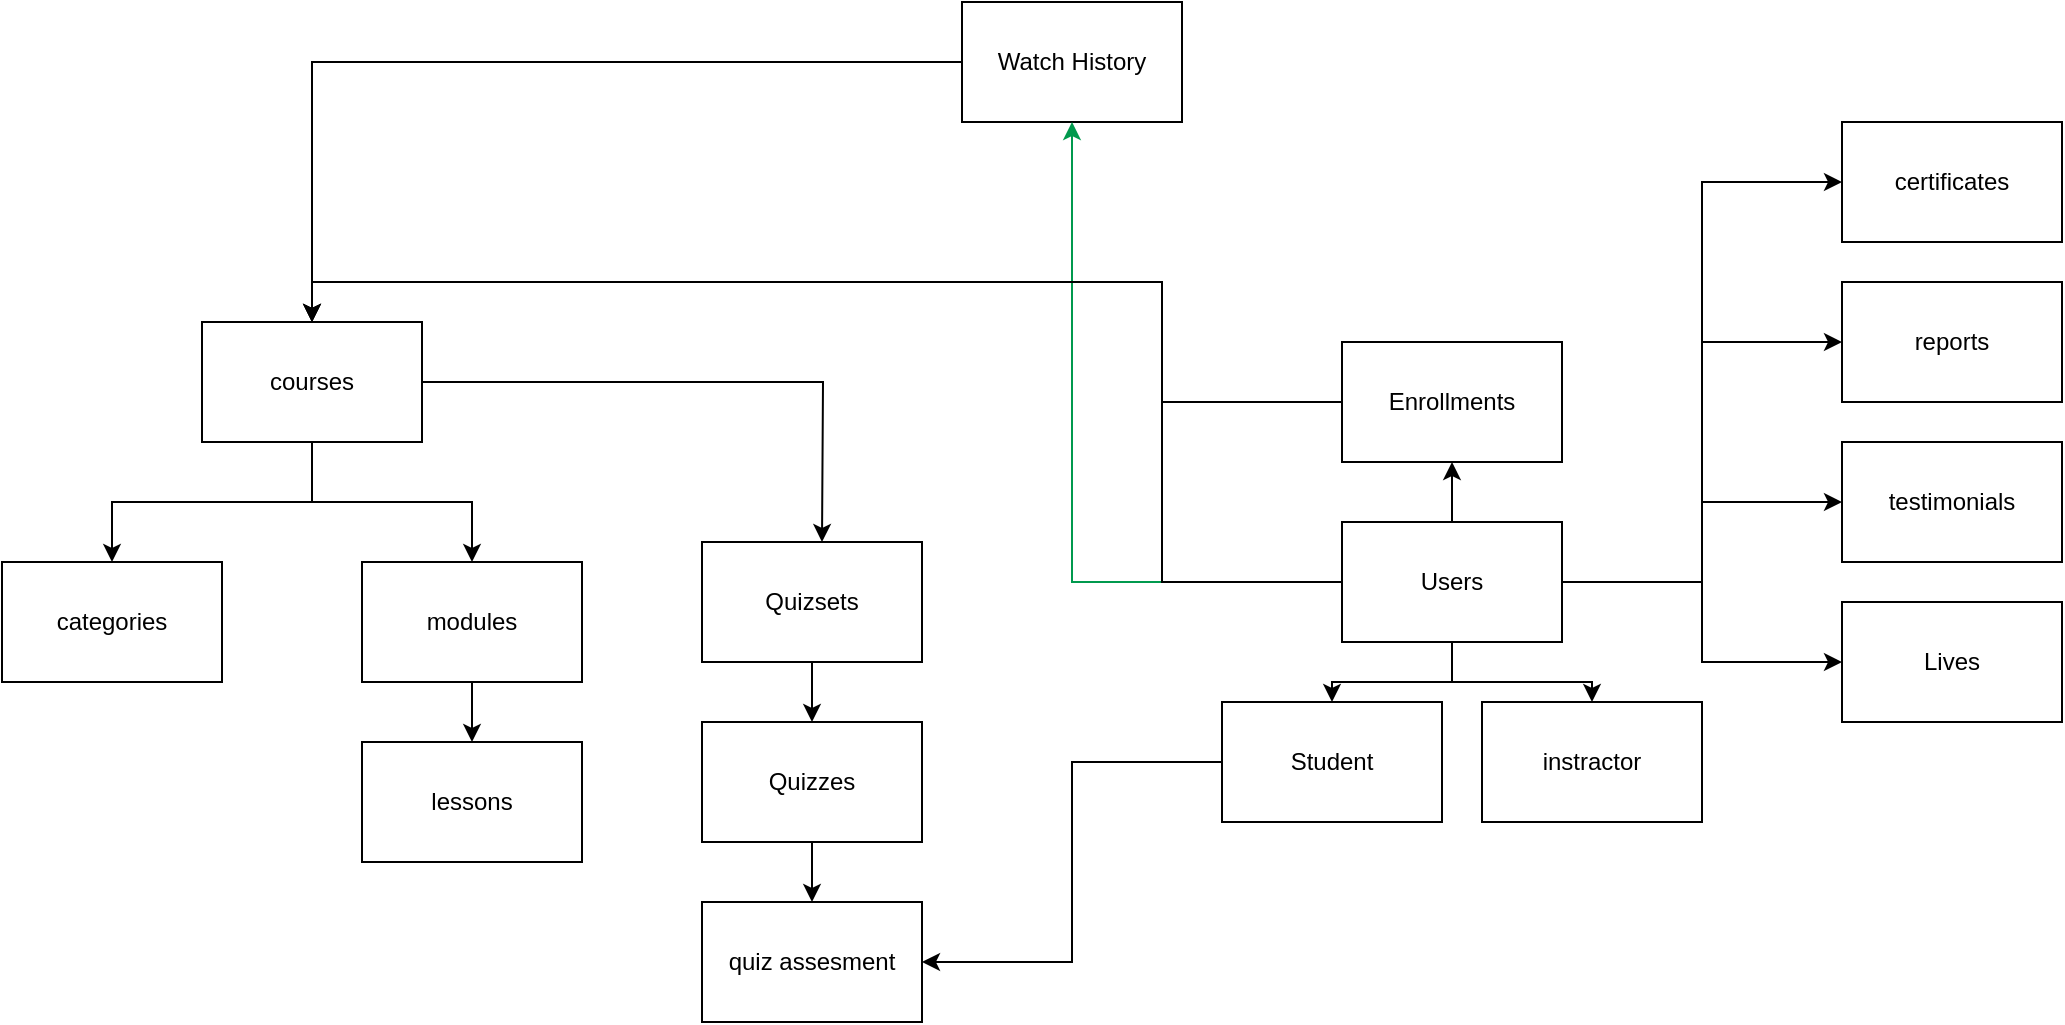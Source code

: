 <mxfile version="24.7.7" pages="5">
  <diagram name="Diagram " id="YPmRS2aERRa3XS6UpcIG">
    <mxGraphModel dx="910" dy="1559" grid="1" gridSize="10" guides="1" tooltips="1" connect="1" arrows="1" fold="1" page="1" pageScale="1" pageWidth="850" pageHeight="1100" math="0" shadow="0">
      <root>
        <mxCell id="0" />
        <mxCell id="1" parent="0" />
        <mxCell id="D6FFYQ7GiO2ACZKZRTlf-27" value="" style="group" parent="1" vertex="1" connectable="0">
          <mxGeometry x="660" y="100" width="240" height="240" as="geometry" />
        </mxCell>
        <mxCell id="D6FFYQ7GiO2ACZKZRTlf-16" value="Enrollments" style="rounded=0;whiteSpace=wrap;html=1;" parent="D6FFYQ7GiO2ACZKZRTlf-27" vertex="1">
          <mxGeometry x="60" width="110" height="60" as="geometry" />
        </mxCell>
        <mxCell id="D6FFYQ7GiO2ACZKZRTlf-20" value="" style="edgeStyle=orthogonalEdgeStyle;rounded=0;orthogonalLoop=1;jettySize=auto;html=1;" parent="D6FFYQ7GiO2ACZKZRTlf-27" source="D6FFYQ7GiO2ACZKZRTlf-17" target="D6FFYQ7GiO2ACZKZRTlf-16" edge="1">
          <mxGeometry relative="1" as="geometry" />
        </mxCell>
        <mxCell id="D6FFYQ7GiO2ACZKZRTlf-23" style="edgeStyle=orthogonalEdgeStyle;rounded=0;orthogonalLoop=1;jettySize=auto;html=1;exitX=0.5;exitY=1;exitDx=0;exitDy=0;entryX=0.5;entryY=0;entryDx=0;entryDy=0;" parent="D6FFYQ7GiO2ACZKZRTlf-27" source="D6FFYQ7GiO2ACZKZRTlf-17" target="D6FFYQ7GiO2ACZKZRTlf-18" edge="1">
          <mxGeometry relative="1" as="geometry" />
        </mxCell>
        <mxCell id="D6FFYQ7GiO2ACZKZRTlf-26" style="edgeStyle=orthogonalEdgeStyle;rounded=0;orthogonalLoop=1;jettySize=auto;html=1;exitX=0.5;exitY=1;exitDx=0;exitDy=0;entryX=0.5;entryY=0;entryDx=0;entryDy=0;" parent="D6FFYQ7GiO2ACZKZRTlf-27" source="D6FFYQ7GiO2ACZKZRTlf-17" target="D6FFYQ7GiO2ACZKZRTlf-19" edge="1">
          <mxGeometry relative="1" as="geometry" />
        </mxCell>
        <mxCell id="D6FFYQ7GiO2ACZKZRTlf-17" value="Users" style="rounded=0;whiteSpace=wrap;html=1;" parent="D6FFYQ7GiO2ACZKZRTlf-27" vertex="1">
          <mxGeometry x="60" y="90" width="110" height="60" as="geometry" />
        </mxCell>
        <mxCell id="D6FFYQ7GiO2ACZKZRTlf-18" value="Student" style="rounded=0;whiteSpace=wrap;html=1;" parent="D6FFYQ7GiO2ACZKZRTlf-27" vertex="1">
          <mxGeometry y="180" width="110" height="60" as="geometry" />
        </mxCell>
        <mxCell id="D6FFYQ7GiO2ACZKZRTlf-19" value="instractor" style="rounded=0;whiteSpace=wrap;html=1;" parent="D6FFYQ7GiO2ACZKZRTlf-27" vertex="1">
          <mxGeometry x="130" y="180" width="110" height="60" as="geometry" />
        </mxCell>
        <mxCell id="D6FFYQ7GiO2ACZKZRTlf-9" style="edgeStyle=orthogonalEdgeStyle;rounded=0;orthogonalLoop=1;jettySize=auto;html=1;exitX=0.5;exitY=1;exitDx=0;exitDy=0;entryX=0.5;entryY=0;entryDx=0;entryDy=0;" parent="1" source="D6FFYQ7GiO2ACZKZRTlf-4" target="D6FFYQ7GiO2ACZKZRTlf-5" edge="1">
          <mxGeometry relative="1" as="geometry" />
        </mxCell>
        <mxCell id="D6FFYQ7GiO2ACZKZRTlf-10" style="edgeStyle=orthogonalEdgeStyle;rounded=0;orthogonalLoop=1;jettySize=auto;html=1;exitX=0.5;exitY=1;exitDx=0;exitDy=0;entryX=0.5;entryY=0;entryDx=0;entryDy=0;" parent="1" source="D6FFYQ7GiO2ACZKZRTlf-4" target="D6FFYQ7GiO2ACZKZRTlf-6" edge="1">
          <mxGeometry relative="1" as="geometry" />
        </mxCell>
        <mxCell id="D6FFYQ7GiO2ACZKZRTlf-15" style="edgeStyle=orthogonalEdgeStyle;rounded=0;orthogonalLoop=1;jettySize=auto;html=1;exitX=1;exitY=0.5;exitDx=0;exitDy=0;" parent="1" source="D6FFYQ7GiO2ACZKZRTlf-4" edge="1">
          <mxGeometry relative="1" as="geometry">
            <mxPoint x="460" y="200" as="targetPoint" />
          </mxGeometry>
        </mxCell>
        <mxCell id="D6FFYQ7GiO2ACZKZRTlf-4" value="courses" style="rounded=0;whiteSpace=wrap;html=1;container=0;" parent="1" vertex="1">
          <mxGeometry x="150" y="90" width="110" height="60" as="geometry" />
        </mxCell>
        <mxCell id="D6FFYQ7GiO2ACZKZRTlf-5" value="categories" style="rounded=0;whiteSpace=wrap;html=1;container=0;" parent="1" vertex="1">
          <mxGeometry x="50" y="210" width="110" height="60" as="geometry" />
        </mxCell>
        <mxCell id="D6FFYQ7GiO2ACZKZRTlf-8" style="edgeStyle=orthogonalEdgeStyle;rounded=0;orthogonalLoop=1;jettySize=auto;html=1;exitX=0.5;exitY=1;exitDx=0;exitDy=0;" parent="1" source="D6FFYQ7GiO2ACZKZRTlf-6" target="D6FFYQ7GiO2ACZKZRTlf-7" edge="1">
          <mxGeometry relative="1" as="geometry" />
        </mxCell>
        <mxCell id="D6FFYQ7GiO2ACZKZRTlf-6" value="modules" style="rounded=0;whiteSpace=wrap;html=1;container=0;" parent="1" vertex="1">
          <mxGeometry x="230" y="210" width="110" height="60" as="geometry" />
        </mxCell>
        <mxCell id="D6FFYQ7GiO2ACZKZRTlf-7" value="lessons" style="rounded=0;whiteSpace=wrap;html=1;container=0;" parent="1" vertex="1">
          <mxGeometry x="230" y="300" width="110" height="60" as="geometry" />
        </mxCell>
        <mxCell id="D6FFYQ7GiO2ACZKZRTlf-13" style="edgeStyle=orthogonalEdgeStyle;rounded=0;orthogonalLoop=1;jettySize=auto;html=1;entryX=0.5;entryY=0;entryDx=0;entryDy=0;" parent="1" source="D6FFYQ7GiO2ACZKZRTlf-11" target="D6FFYQ7GiO2ACZKZRTlf-12" edge="1">
          <mxGeometry relative="1" as="geometry" />
        </mxCell>
        <mxCell id="D6FFYQ7GiO2ACZKZRTlf-11" value="Quizsets" style="rounded=0;whiteSpace=wrap;html=1;container=0;" parent="1" vertex="1">
          <mxGeometry x="400" y="200" width="110" height="60" as="geometry" />
        </mxCell>
        <mxCell id="D6FFYQ7GiO2ACZKZRTlf-43" style="edgeStyle=orthogonalEdgeStyle;rounded=0;orthogonalLoop=1;jettySize=auto;html=1;exitX=0.5;exitY=1;exitDx=0;exitDy=0;entryX=0.5;entryY=0;entryDx=0;entryDy=0;" parent="1" source="D6FFYQ7GiO2ACZKZRTlf-12" target="D6FFYQ7GiO2ACZKZRTlf-42" edge="1">
          <mxGeometry relative="1" as="geometry" />
        </mxCell>
        <mxCell id="D6FFYQ7GiO2ACZKZRTlf-12" value="Quizzes" style="rounded=0;whiteSpace=wrap;html=1;container=0;" parent="1" vertex="1">
          <mxGeometry x="400" y="290" width="110" height="60" as="geometry" />
        </mxCell>
        <mxCell id="D6FFYQ7GiO2ACZKZRTlf-42" value="quiz assesment" style="rounded=0;whiteSpace=wrap;html=1;container=0;" parent="1" vertex="1">
          <mxGeometry x="400" y="380" width="110" height="60" as="geometry" />
        </mxCell>
        <mxCell id="D6FFYQ7GiO2ACZKZRTlf-44" style="edgeStyle=orthogonalEdgeStyle;rounded=0;orthogonalLoop=1;jettySize=auto;html=1;entryX=1;entryY=0.5;entryDx=0;entryDy=0;" parent="1" source="D6FFYQ7GiO2ACZKZRTlf-18" target="D6FFYQ7GiO2ACZKZRTlf-42" edge="1">
          <mxGeometry relative="1" as="geometry" />
        </mxCell>
        <mxCell id="D6FFYQ7GiO2ACZKZRTlf-45" style="edgeStyle=orthogonalEdgeStyle;rounded=0;orthogonalLoop=1;jettySize=auto;html=1;entryX=0.5;entryY=0;entryDx=0;entryDy=0;" parent="1" source="D6FFYQ7GiO2ACZKZRTlf-16" target="D6FFYQ7GiO2ACZKZRTlf-4" edge="1">
          <mxGeometry relative="1" as="geometry">
            <Array as="points">
              <mxPoint x="630" y="130" />
              <mxPoint x="630" y="70" />
              <mxPoint x="205" y="70" />
            </Array>
          </mxGeometry>
        </mxCell>
        <mxCell id="D6FFYQ7GiO2ACZKZRTlf-48" style="edgeStyle=orthogonalEdgeStyle;rounded=0;orthogonalLoop=1;jettySize=auto;html=1;exitX=0;exitY=0.5;exitDx=0;exitDy=0;entryX=0.5;entryY=0;entryDx=0;entryDy=0;" parent="1" source="D6FFYQ7GiO2ACZKZRTlf-46" target="D6FFYQ7GiO2ACZKZRTlf-4" edge="1">
          <mxGeometry relative="1" as="geometry" />
        </mxCell>
        <mxCell id="D6FFYQ7GiO2ACZKZRTlf-46" value="Watch History" style="rounded=0;whiteSpace=wrap;html=1;" parent="1" vertex="1">
          <mxGeometry x="530" y="-70" width="110" height="60" as="geometry" />
        </mxCell>
        <mxCell id="D6FFYQ7GiO2ACZKZRTlf-47" style="edgeStyle=orthogonalEdgeStyle;rounded=0;orthogonalLoop=1;jettySize=auto;html=1;strokeColor=#00994D;" parent="1" source="D6FFYQ7GiO2ACZKZRTlf-17" target="D6FFYQ7GiO2ACZKZRTlf-46" edge="1">
          <mxGeometry relative="1" as="geometry" />
        </mxCell>
        <mxCell id="D6FFYQ7GiO2ACZKZRTlf-49" value="reports" style="rounded=0;whiteSpace=wrap;html=1;" parent="1" vertex="1">
          <mxGeometry x="970" y="70" width="110" height="60" as="geometry" />
        </mxCell>
        <mxCell id="D6FFYQ7GiO2ACZKZRTlf-50" style="edgeStyle=orthogonalEdgeStyle;rounded=0;orthogonalLoop=1;jettySize=auto;html=1;exitX=1;exitY=0.5;exitDx=0;exitDy=0;entryX=0;entryY=0.5;entryDx=0;entryDy=0;" parent="1" source="D6FFYQ7GiO2ACZKZRTlf-17" target="D6FFYQ7GiO2ACZKZRTlf-49" edge="1">
          <mxGeometry relative="1" as="geometry" />
        </mxCell>
        <mxCell id="D6FFYQ7GiO2ACZKZRTlf-51" value="testimonials" style="rounded=0;whiteSpace=wrap;html=1;" parent="1" vertex="1">
          <mxGeometry x="970" y="150" width="110" height="60" as="geometry" />
        </mxCell>
        <mxCell id="D6FFYQ7GiO2ACZKZRTlf-53" style="edgeStyle=orthogonalEdgeStyle;rounded=0;orthogonalLoop=1;jettySize=auto;html=1;exitX=1;exitY=0.5;exitDx=0;exitDy=0;entryX=0;entryY=0.5;entryDx=0;entryDy=0;" parent="1" source="D6FFYQ7GiO2ACZKZRTlf-17" target="D6FFYQ7GiO2ACZKZRTlf-51" edge="1">
          <mxGeometry relative="1" as="geometry" />
        </mxCell>
        <mxCell id="D6FFYQ7GiO2ACZKZRTlf-54" value="Lives" style="rounded=0;whiteSpace=wrap;html=1;" parent="1" vertex="1">
          <mxGeometry x="970" y="230" width="110" height="60" as="geometry" />
        </mxCell>
        <mxCell id="D6FFYQ7GiO2ACZKZRTlf-55" style="edgeStyle=orthogonalEdgeStyle;rounded=0;orthogonalLoop=1;jettySize=auto;html=1;exitX=1;exitY=0.5;exitDx=0;exitDy=0;entryX=0;entryY=0.5;entryDx=0;entryDy=0;" parent="1" source="D6FFYQ7GiO2ACZKZRTlf-17" target="D6FFYQ7GiO2ACZKZRTlf-54" edge="1">
          <mxGeometry relative="1" as="geometry" />
        </mxCell>
        <mxCell id="D6FFYQ7GiO2ACZKZRTlf-56" value="certificates" style="rounded=0;whiteSpace=wrap;html=1;" parent="1" vertex="1">
          <mxGeometry x="970" y="-10" width="110" height="60" as="geometry" />
        </mxCell>
        <mxCell id="D6FFYQ7GiO2ACZKZRTlf-57" style="edgeStyle=orthogonalEdgeStyle;rounded=0;orthogonalLoop=1;jettySize=auto;html=1;exitX=1;exitY=0.5;exitDx=0;exitDy=0;entryX=0;entryY=0.5;entryDx=0;entryDy=0;" parent="1" source="D6FFYQ7GiO2ACZKZRTlf-17" target="D6FFYQ7GiO2ACZKZRTlf-56" edge="1">
          <mxGeometry relative="1" as="geometry" />
        </mxCell>
        <mxCell id="D6FFYQ7GiO2ACZKZRTlf-58" style="edgeStyle=orthogonalEdgeStyle;rounded=0;orthogonalLoop=1;jettySize=auto;html=1;exitX=0;exitY=0.5;exitDx=0;exitDy=0;entryX=0.5;entryY=0;entryDx=0;entryDy=0;" parent="1" source="D6FFYQ7GiO2ACZKZRTlf-17" target="D6FFYQ7GiO2ACZKZRTlf-4" edge="1">
          <mxGeometry relative="1" as="geometry">
            <Array as="points">
              <mxPoint x="630" y="220" />
              <mxPoint x="630" y="70" />
              <mxPoint x="205" y="70" />
            </Array>
          </mxGeometry>
        </mxCell>
      </root>
    </mxGraphModel>
  </diagram>
  <diagram id="dspyl6nuxyY-1Kx7sAA4" name="Database Design">
    <mxGraphModel dx="1760" dy="1559" grid="1" gridSize="10" guides="1" tooltips="1" connect="1" arrows="1" fold="1" page="1" pageScale="1" pageWidth="850" pageHeight="1100" math="0" shadow="0">
      <root>
        <mxCell id="0" />
        <mxCell id="1" parent="0" />
        <mxCell id="3-N5rXWd3BD1Kih8iVnk-6" value="Courses" style="shape=table;startSize=30;container=1;collapsible=1;childLayout=tableLayout;fixedRows=1;rowLines=0;fontStyle=1;align=center;resizeLast=1;html=1;" parent="1" vertex="1">
          <mxGeometry x="10" y="-170" width="180" height="420" as="geometry" />
        </mxCell>
        <mxCell id="3-N5rXWd3BD1Kih8iVnk-7" value="" style="shape=tableRow;horizontal=0;startSize=0;swimlaneHead=0;swimlaneBody=0;fillColor=none;collapsible=0;dropTarget=0;points=[[0,0.5],[1,0.5]];portConstraint=eastwest;top=0;left=0;right=0;bottom=1;" parent="3-N5rXWd3BD1Kih8iVnk-6" vertex="1">
          <mxGeometry y="30" width="180" height="30" as="geometry" />
        </mxCell>
        <mxCell id="3-N5rXWd3BD1Kih8iVnk-8" value="PK" style="shape=partialRectangle;connectable=0;fillColor=none;top=0;left=0;bottom=0;right=0;fontStyle=1;overflow=hidden;whiteSpace=wrap;html=1;" parent="3-N5rXWd3BD1Kih8iVnk-7" vertex="1">
          <mxGeometry width="30" height="30" as="geometry">
            <mxRectangle width="30" height="30" as="alternateBounds" />
          </mxGeometry>
        </mxCell>
        <mxCell id="3-N5rXWd3BD1Kih8iVnk-9" value="UniqueID" style="shape=partialRectangle;connectable=0;fillColor=none;top=0;left=0;bottom=0;right=0;align=left;spacingLeft=6;fontStyle=5;overflow=hidden;whiteSpace=wrap;html=1;" parent="3-N5rXWd3BD1Kih8iVnk-7" vertex="1">
          <mxGeometry x="30" width="150" height="30" as="geometry">
            <mxRectangle width="150" height="30" as="alternateBounds" />
          </mxGeometry>
        </mxCell>
        <mxCell id="3-N5rXWd3BD1Kih8iVnk-10" value="" style="shape=tableRow;horizontal=0;startSize=0;swimlaneHead=0;swimlaneBody=0;fillColor=none;collapsible=0;dropTarget=0;points=[[0,0.5],[1,0.5]];portConstraint=eastwest;top=0;left=0;right=0;bottom=0;" parent="3-N5rXWd3BD1Kih8iVnk-6" vertex="1">
          <mxGeometry y="60" width="180" height="30" as="geometry" />
        </mxCell>
        <mxCell id="3-N5rXWd3BD1Kih8iVnk-11" value="" style="shape=partialRectangle;connectable=0;fillColor=none;top=0;left=0;bottom=0;right=0;editable=1;overflow=hidden;whiteSpace=wrap;html=1;" parent="3-N5rXWd3BD1Kih8iVnk-10" vertex="1">
          <mxGeometry width="30" height="30" as="geometry">
            <mxRectangle width="30" height="30" as="alternateBounds" />
          </mxGeometry>
        </mxCell>
        <mxCell id="3-N5rXWd3BD1Kih8iVnk-12" value="title" style="shape=partialRectangle;connectable=0;fillColor=none;top=0;left=0;bottom=0;right=0;align=left;spacingLeft=6;overflow=hidden;whiteSpace=wrap;html=1;" parent="3-N5rXWd3BD1Kih8iVnk-10" vertex="1">
          <mxGeometry x="30" width="150" height="30" as="geometry">
            <mxRectangle width="150" height="30" as="alternateBounds" />
          </mxGeometry>
        </mxCell>
        <mxCell id="KDedus-xzPJZUYSfAPXg-1" value="" style="shape=tableRow;horizontal=0;startSize=0;swimlaneHead=0;swimlaneBody=0;fillColor=none;collapsible=0;dropTarget=0;points=[[0,0.5],[1,0.5]];portConstraint=eastwest;top=0;left=0;right=0;bottom=0;" parent="3-N5rXWd3BD1Kih8iVnk-6" vertex="1">
          <mxGeometry y="90" width="180" height="30" as="geometry" />
        </mxCell>
        <mxCell id="KDedus-xzPJZUYSfAPXg-2" value="" style="shape=partialRectangle;connectable=0;fillColor=none;top=0;left=0;bottom=0;right=0;editable=1;overflow=hidden;whiteSpace=wrap;html=1;" parent="KDedus-xzPJZUYSfAPXg-1" vertex="1">
          <mxGeometry width="30" height="30" as="geometry">
            <mxRectangle width="30" height="30" as="alternateBounds" />
          </mxGeometry>
        </mxCell>
        <mxCell id="KDedus-xzPJZUYSfAPXg-3" value="subtitle" style="shape=partialRectangle;connectable=0;fillColor=none;top=0;left=0;bottom=0;right=0;align=left;spacingLeft=6;overflow=hidden;whiteSpace=wrap;html=1;" parent="KDedus-xzPJZUYSfAPXg-1" vertex="1">
          <mxGeometry x="30" width="150" height="30" as="geometry">
            <mxRectangle width="150" height="30" as="alternateBounds" />
          </mxGeometry>
        </mxCell>
        <mxCell id="3-N5rXWd3BD1Kih8iVnk-13" value="" style="shape=tableRow;horizontal=0;startSize=0;swimlaneHead=0;swimlaneBody=0;fillColor=none;collapsible=0;dropTarget=0;points=[[0,0.5],[1,0.5]];portConstraint=eastwest;top=0;left=0;right=0;bottom=0;" parent="3-N5rXWd3BD1Kih8iVnk-6" vertex="1">
          <mxGeometry y="120" width="180" height="30" as="geometry" />
        </mxCell>
        <mxCell id="3-N5rXWd3BD1Kih8iVnk-14" value="" style="shape=partialRectangle;connectable=0;fillColor=none;top=0;left=0;bottom=0;right=0;editable=1;overflow=hidden;whiteSpace=wrap;html=1;" parent="3-N5rXWd3BD1Kih8iVnk-13" vertex="1">
          <mxGeometry width="30" height="30" as="geometry">
            <mxRectangle width="30" height="30" as="alternateBounds" />
          </mxGeometry>
        </mxCell>
        <mxCell id="3-N5rXWd3BD1Kih8iVnk-15" value="description" style="shape=partialRectangle;connectable=0;fillColor=none;top=0;left=0;bottom=0;right=0;align=left;spacingLeft=6;overflow=hidden;whiteSpace=wrap;html=1;" parent="3-N5rXWd3BD1Kih8iVnk-13" vertex="1">
          <mxGeometry x="30" width="150" height="30" as="geometry">
            <mxRectangle width="150" height="30" as="alternateBounds" />
          </mxGeometry>
        </mxCell>
        <mxCell id="3-N5rXWd3BD1Kih8iVnk-16" value="" style="shape=tableRow;horizontal=0;startSize=0;swimlaneHead=0;swimlaneBody=0;fillColor=none;collapsible=0;dropTarget=0;points=[[0,0.5],[1,0.5]];portConstraint=eastwest;top=0;left=0;right=0;bottom=0;" parent="3-N5rXWd3BD1Kih8iVnk-6" vertex="1">
          <mxGeometry y="150" width="180" height="30" as="geometry" />
        </mxCell>
        <mxCell id="3-N5rXWd3BD1Kih8iVnk-17" value="" style="shape=partialRectangle;connectable=0;fillColor=none;top=0;left=0;bottom=0;right=0;editable=1;overflow=hidden;whiteSpace=wrap;html=1;" parent="3-N5rXWd3BD1Kih8iVnk-16" vertex="1">
          <mxGeometry width="30" height="30" as="geometry">
            <mxRectangle width="30" height="30" as="alternateBounds" />
          </mxGeometry>
        </mxCell>
        <mxCell id="3-N5rXWd3BD1Kih8iVnk-18" value="price" style="shape=partialRectangle;connectable=0;fillColor=none;top=0;left=0;bottom=0;right=0;align=left;spacingLeft=6;overflow=hidden;whiteSpace=wrap;html=1;" parent="3-N5rXWd3BD1Kih8iVnk-16" vertex="1">
          <mxGeometry x="30" width="150" height="30" as="geometry">
            <mxRectangle width="150" height="30" as="alternateBounds" />
          </mxGeometry>
        </mxCell>
        <mxCell id="3-N5rXWd3BD1Kih8iVnk-34" value="" style="shape=tableRow;horizontal=0;startSize=0;swimlaneHead=0;swimlaneBody=0;fillColor=none;collapsible=0;dropTarget=0;points=[[0,0.5],[1,0.5]];portConstraint=eastwest;top=0;left=0;right=0;bottom=0;" parent="3-N5rXWd3BD1Kih8iVnk-6" vertex="1">
          <mxGeometry y="180" width="180" height="30" as="geometry" />
        </mxCell>
        <mxCell id="3-N5rXWd3BD1Kih8iVnk-35" value="" style="shape=partialRectangle;connectable=0;fillColor=none;top=0;left=0;bottom=0;right=0;editable=1;overflow=hidden;whiteSpace=wrap;html=1;" parent="3-N5rXWd3BD1Kih8iVnk-34" vertex="1">
          <mxGeometry width="30" height="30" as="geometry">
            <mxRectangle width="30" height="30" as="alternateBounds" />
          </mxGeometry>
        </mxCell>
        <mxCell id="3-N5rXWd3BD1Kih8iVnk-36" value="thumbnail" style="shape=partialRectangle;connectable=0;fillColor=none;top=0;left=0;bottom=0;right=0;align=left;spacingLeft=6;overflow=hidden;whiteSpace=wrap;html=1;" parent="3-N5rXWd3BD1Kih8iVnk-34" vertex="1">
          <mxGeometry x="30" width="150" height="30" as="geometry">
            <mxRectangle width="150" height="30" as="alternateBounds" />
          </mxGeometry>
        </mxCell>
        <mxCell id="3-N5rXWd3BD1Kih8iVnk-37" value="" style="shape=tableRow;horizontal=0;startSize=0;swimlaneHead=0;swimlaneBody=0;fillColor=none;collapsible=0;dropTarget=0;points=[[0,0.5],[1,0.5]];portConstraint=eastwest;top=0;left=0;right=0;bottom=0;" parent="3-N5rXWd3BD1Kih8iVnk-6" vertex="1">
          <mxGeometry y="210" width="180" height="30" as="geometry" />
        </mxCell>
        <mxCell id="3-N5rXWd3BD1Kih8iVnk-38" value="" style="shape=partialRectangle;connectable=0;fillColor=none;top=0;left=0;bottom=0;right=0;editable=1;overflow=hidden;whiteSpace=wrap;html=1;" parent="3-N5rXWd3BD1Kih8iVnk-37" vertex="1">
          <mxGeometry width="30" height="30" as="geometry">
            <mxRectangle width="30" height="30" as="alternateBounds" />
          </mxGeometry>
        </mxCell>
        <mxCell id="3-N5rXWd3BD1Kih8iVnk-39" value="modules" style="shape=partialRectangle;connectable=0;fillColor=none;top=0;left=0;bottom=0;right=0;align=left;spacingLeft=6;overflow=hidden;whiteSpace=wrap;html=1;" parent="3-N5rXWd3BD1Kih8iVnk-37" vertex="1">
          <mxGeometry x="30" width="150" height="30" as="geometry">
            <mxRectangle width="150" height="30" as="alternateBounds" />
          </mxGeometry>
        </mxCell>
        <mxCell id="3-N5rXWd3BD1Kih8iVnk-40" value="" style="shape=tableRow;horizontal=0;startSize=0;swimlaneHead=0;swimlaneBody=0;fillColor=none;collapsible=0;dropTarget=0;points=[[0,0.5],[1,0.5]];portConstraint=eastwest;top=0;left=0;right=0;bottom=0;" parent="3-N5rXWd3BD1Kih8iVnk-6" vertex="1">
          <mxGeometry y="240" width="180" height="30" as="geometry" />
        </mxCell>
        <mxCell id="3-N5rXWd3BD1Kih8iVnk-41" value="" style="shape=partialRectangle;connectable=0;fillColor=none;top=0;left=0;bottom=0;right=0;editable=1;overflow=hidden;whiteSpace=wrap;html=1;" parent="3-N5rXWd3BD1Kih8iVnk-40" vertex="1">
          <mxGeometry width="30" height="30" as="geometry">
            <mxRectangle width="30" height="30" as="alternateBounds" />
          </mxGeometry>
        </mxCell>
        <mxCell id="3-N5rXWd3BD1Kih8iVnk-42" value="active" style="shape=partialRectangle;connectable=0;fillColor=none;top=0;left=0;bottom=0;right=0;align=left;spacingLeft=6;overflow=hidden;whiteSpace=wrap;html=1;" parent="3-N5rXWd3BD1Kih8iVnk-40" vertex="1">
          <mxGeometry x="30" width="150" height="30" as="geometry">
            <mxRectangle width="150" height="30" as="alternateBounds" />
          </mxGeometry>
        </mxCell>
        <mxCell id="3-N5rXWd3BD1Kih8iVnk-43" value="" style="shape=tableRow;horizontal=0;startSize=0;swimlaneHead=0;swimlaneBody=0;fillColor=none;collapsible=0;dropTarget=0;points=[[0,0.5],[1,0.5]];portConstraint=eastwest;top=0;left=0;right=0;bottom=0;" parent="3-N5rXWd3BD1Kih8iVnk-6" vertex="1">
          <mxGeometry y="270" width="180" height="30" as="geometry" />
        </mxCell>
        <mxCell id="3-N5rXWd3BD1Kih8iVnk-44" value="" style="shape=partialRectangle;connectable=0;fillColor=none;top=0;left=0;bottom=0;right=0;editable=1;overflow=hidden;whiteSpace=wrap;html=1;" parent="3-N5rXWd3BD1Kih8iVnk-43" vertex="1">
          <mxGeometry width="30" height="30" as="geometry">
            <mxRectangle width="30" height="30" as="alternateBounds" />
          </mxGeometry>
        </mxCell>
        <mxCell id="3-N5rXWd3BD1Kih8iVnk-45" value="category" style="shape=partialRectangle;connectable=0;fillColor=none;top=0;left=0;bottom=0;right=0;align=left;spacingLeft=6;overflow=hidden;whiteSpace=wrap;html=1;" parent="3-N5rXWd3BD1Kih8iVnk-43" vertex="1">
          <mxGeometry x="30" width="150" height="30" as="geometry">
            <mxRectangle width="150" height="30" as="alternateBounds" />
          </mxGeometry>
        </mxCell>
        <mxCell id="3-N5rXWd3BD1Kih8iVnk-46" value="" style="shape=tableRow;horizontal=0;startSize=0;swimlaneHead=0;swimlaneBody=0;fillColor=none;collapsible=0;dropTarget=0;points=[[0,0.5],[1,0.5]];portConstraint=eastwest;top=0;left=0;right=0;bottom=0;" parent="3-N5rXWd3BD1Kih8iVnk-6" vertex="1">
          <mxGeometry y="300" width="180" height="30" as="geometry" />
        </mxCell>
        <mxCell id="3-N5rXWd3BD1Kih8iVnk-47" value="" style="shape=partialRectangle;connectable=0;fillColor=none;top=0;left=0;bottom=0;right=0;editable=1;overflow=hidden;whiteSpace=wrap;html=1;" parent="3-N5rXWd3BD1Kih8iVnk-46" vertex="1">
          <mxGeometry width="30" height="30" as="geometry">
            <mxRectangle width="30" height="30" as="alternateBounds" />
          </mxGeometry>
        </mxCell>
        <mxCell id="3-N5rXWd3BD1Kih8iVnk-48" value="instructor" style="shape=partialRectangle;connectable=0;fillColor=none;top=0;left=0;bottom=0;right=0;align=left;spacingLeft=6;overflow=hidden;whiteSpace=wrap;html=1;" parent="3-N5rXWd3BD1Kih8iVnk-46" vertex="1">
          <mxGeometry x="30" width="150" height="30" as="geometry">
            <mxRectangle width="150" height="30" as="alternateBounds" />
          </mxGeometry>
        </mxCell>
        <mxCell id="3-N5rXWd3BD1Kih8iVnk-49" value="" style="shape=tableRow;horizontal=0;startSize=0;swimlaneHead=0;swimlaneBody=0;fillColor=none;collapsible=0;dropTarget=0;points=[[0,0.5],[1,0.5]];portConstraint=eastwest;top=0;left=0;right=0;bottom=0;" parent="3-N5rXWd3BD1Kih8iVnk-6" vertex="1">
          <mxGeometry y="330" width="180" height="30" as="geometry" />
        </mxCell>
        <mxCell id="3-N5rXWd3BD1Kih8iVnk-50" value="" style="shape=partialRectangle;connectable=0;fillColor=none;top=0;left=0;bottom=0;right=0;editable=1;overflow=hidden;whiteSpace=wrap;html=1;" parent="3-N5rXWd3BD1Kih8iVnk-49" vertex="1">
          <mxGeometry width="30" height="30" as="geometry">
            <mxRectangle width="30" height="30" as="alternateBounds" />
          </mxGeometry>
        </mxCell>
        <mxCell id="3-N5rXWd3BD1Kih8iVnk-51" value="quizzes" style="shape=partialRectangle;connectable=0;fillColor=none;top=0;left=0;bottom=0;right=0;align=left;spacingLeft=6;overflow=hidden;whiteSpace=wrap;html=1;" parent="3-N5rXWd3BD1Kih8iVnk-49" vertex="1">
          <mxGeometry x="30" width="150" height="30" as="geometry">
            <mxRectangle width="150" height="30" as="alternateBounds" />
          </mxGeometry>
        </mxCell>
        <mxCell id="3-N5rXWd3BD1Kih8iVnk-52" value="" style="shape=tableRow;horizontal=0;startSize=0;swimlaneHead=0;swimlaneBody=0;fillColor=none;collapsible=0;dropTarget=0;points=[[0,0.5],[1,0.5]];portConstraint=eastwest;top=0;left=0;right=0;bottom=0;" parent="3-N5rXWd3BD1Kih8iVnk-6" vertex="1">
          <mxGeometry y="360" width="180" height="30" as="geometry" />
        </mxCell>
        <mxCell id="3-N5rXWd3BD1Kih8iVnk-53" value="" style="shape=partialRectangle;connectable=0;fillColor=none;top=0;left=0;bottom=0;right=0;editable=1;overflow=hidden;whiteSpace=wrap;html=1;" parent="3-N5rXWd3BD1Kih8iVnk-52" vertex="1">
          <mxGeometry width="30" height="30" as="geometry">
            <mxRectangle width="30" height="30" as="alternateBounds" />
          </mxGeometry>
        </mxCell>
        <mxCell id="3-N5rXWd3BD1Kih8iVnk-54" value="testimonials" style="shape=partialRectangle;connectable=0;fillColor=none;top=0;left=0;bottom=0;right=0;align=left;spacingLeft=6;overflow=hidden;whiteSpace=wrap;html=1;" parent="3-N5rXWd3BD1Kih8iVnk-52" vertex="1">
          <mxGeometry x="30" width="150" height="30" as="geometry">
            <mxRectangle width="150" height="30" as="alternateBounds" />
          </mxGeometry>
        </mxCell>
        <mxCell id="KDedus-xzPJZUYSfAPXg-4" value="" style="shape=tableRow;horizontal=0;startSize=0;swimlaneHead=0;swimlaneBody=0;fillColor=none;collapsible=0;dropTarget=0;points=[[0,0.5],[1,0.5]];portConstraint=eastwest;top=0;left=0;right=0;bottom=0;" parent="3-N5rXWd3BD1Kih8iVnk-6" vertex="1">
          <mxGeometry y="390" width="180" height="30" as="geometry" />
        </mxCell>
        <mxCell id="KDedus-xzPJZUYSfAPXg-5" value="" style="shape=partialRectangle;connectable=0;fillColor=none;top=0;left=0;bottom=0;right=0;editable=1;overflow=hidden;whiteSpace=wrap;html=1;" parent="KDedus-xzPJZUYSfAPXg-4" vertex="1">
          <mxGeometry width="30" height="30" as="geometry">
            <mxRectangle width="30" height="30" as="alternateBounds" />
          </mxGeometry>
        </mxCell>
        <mxCell id="KDedus-xzPJZUYSfAPXg-6" value="learning" style="shape=partialRectangle;connectable=0;fillColor=none;top=0;left=0;bottom=0;right=0;align=left;spacingLeft=6;overflow=hidden;whiteSpace=wrap;html=1;" parent="KDedus-xzPJZUYSfAPXg-4" vertex="1">
          <mxGeometry x="30" width="150" height="30" as="geometry">
            <mxRectangle width="150" height="30" as="alternateBounds" />
          </mxGeometry>
        </mxCell>
        <mxCell id="3-N5rXWd3BD1Kih8iVnk-102" value="Category" style="shape=table;startSize=30;container=1;collapsible=1;childLayout=tableLayout;fixedRows=1;rowLines=0;fontStyle=1;align=center;resizeLast=1;html=1;" parent="1" vertex="1">
          <mxGeometry x="280" y="-270" width="180" height="150" as="geometry" />
        </mxCell>
        <mxCell id="3-N5rXWd3BD1Kih8iVnk-103" value="" style="shape=tableRow;horizontal=0;startSize=0;swimlaneHead=0;swimlaneBody=0;fillColor=none;collapsible=0;dropTarget=0;points=[[0,0.5],[1,0.5]];portConstraint=eastwest;top=0;left=0;right=0;bottom=1;" parent="3-N5rXWd3BD1Kih8iVnk-102" vertex="1">
          <mxGeometry y="30" width="180" height="30" as="geometry" />
        </mxCell>
        <mxCell id="3-N5rXWd3BD1Kih8iVnk-104" value="PK" style="shape=partialRectangle;connectable=0;fillColor=none;top=0;left=0;bottom=0;right=0;fontStyle=1;overflow=hidden;whiteSpace=wrap;html=1;" parent="3-N5rXWd3BD1Kih8iVnk-103" vertex="1">
          <mxGeometry width="30" height="30" as="geometry">
            <mxRectangle width="30" height="30" as="alternateBounds" />
          </mxGeometry>
        </mxCell>
        <mxCell id="3-N5rXWd3BD1Kih8iVnk-105" value="UniqueID" style="shape=partialRectangle;connectable=0;fillColor=none;top=0;left=0;bottom=0;right=0;align=left;spacingLeft=6;fontStyle=5;overflow=hidden;whiteSpace=wrap;html=1;" parent="3-N5rXWd3BD1Kih8iVnk-103" vertex="1">
          <mxGeometry x="30" width="150" height="30" as="geometry">
            <mxRectangle width="150" height="30" as="alternateBounds" />
          </mxGeometry>
        </mxCell>
        <mxCell id="3-N5rXWd3BD1Kih8iVnk-106" value="" style="shape=tableRow;horizontal=0;startSize=0;swimlaneHead=0;swimlaneBody=0;fillColor=none;collapsible=0;dropTarget=0;points=[[0,0.5],[1,0.5]];portConstraint=eastwest;top=0;left=0;right=0;bottom=0;" parent="3-N5rXWd3BD1Kih8iVnk-102" vertex="1">
          <mxGeometry y="60" width="180" height="30" as="geometry" />
        </mxCell>
        <mxCell id="3-N5rXWd3BD1Kih8iVnk-107" value="" style="shape=partialRectangle;connectable=0;fillColor=none;top=0;left=0;bottom=0;right=0;editable=1;overflow=hidden;whiteSpace=wrap;html=1;" parent="3-N5rXWd3BD1Kih8iVnk-106" vertex="1">
          <mxGeometry width="30" height="30" as="geometry">
            <mxRectangle width="30" height="30" as="alternateBounds" />
          </mxGeometry>
        </mxCell>
        <mxCell id="3-N5rXWd3BD1Kih8iVnk-108" value="title" style="shape=partialRectangle;connectable=0;fillColor=none;top=0;left=0;bottom=0;right=0;align=left;spacingLeft=6;overflow=hidden;whiteSpace=wrap;html=1;" parent="3-N5rXWd3BD1Kih8iVnk-106" vertex="1">
          <mxGeometry x="30" width="150" height="30" as="geometry">
            <mxRectangle width="150" height="30" as="alternateBounds" />
          </mxGeometry>
        </mxCell>
        <mxCell id="3-N5rXWd3BD1Kih8iVnk-109" value="" style="shape=tableRow;horizontal=0;startSize=0;swimlaneHead=0;swimlaneBody=0;fillColor=none;collapsible=0;dropTarget=0;points=[[0,0.5],[1,0.5]];portConstraint=eastwest;top=0;left=0;right=0;bottom=0;" parent="3-N5rXWd3BD1Kih8iVnk-102" vertex="1">
          <mxGeometry y="90" width="180" height="30" as="geometry" />
        </mxCell>
        <mxCell id="3-N5rXWd3BD1Kih8iVnk-110" value="" style="shape=partialRectangle;connectable=0;fillColor=none;top=0;left=0;bottom=0;right=0;editable=1;overflow=hidden;whiteSpace=wrap;html=1;" parent="3-N5rXWd3BD1Kih8iVnk-109" vertex="1">
          <mxGeometry width="30" height="30" as="geometry">
            <mxRectangle width="30" height="30" as="alternateBounds" />
          </mxGeometry>
        </mxCell>
        <mxCell id="3-N5rXWd3BD1Kih8iVnk-111" value="description" style="shape=partialRectangle;connectable=0;fillColor=none;top=0;left=0;bottom=0;right=0;align=left;spacingLeft=6;overflow=hidden;whiteSpace=wrap;html=1;" parent="3-N5rXWd3BD1Kih8iVnk-109" vertex="1">
          <mxGeometry x="30" width="150" height="30" as="geometry">
            <mxRectangle width="150" height="30" as="alternateBounds" />
          </mxGeometry>
        </mxCell>
        <mxCell id="3-N5rXWd3BD1Kih8iVnk-112" value="" style="shape=tableRow;horizontal=0;startSize=0;swimlaneHead=0;swimlaneBody=0;fillColor=none;collapsible=0;dropTarget=0;points=[[0,0.5],[1,0.5]];portConstraint=eastwest;top=0;left=0;right=0;bottom=0;" parent="3-N5rXWd3BD1Kih8iVnk-102" vertex="1">
          <mxGeometry y="120" width="180" height="30" as="geometry" />
        </mxCell>
        <mxCell id="3-N5rXWd3BD1Kih8iVnk-113" value="" style="shape=partialRectangle;connectable=0;fillColor=none;top=0;left=0;bottom=0;right=0;editable=1;overflow=hidden;whiteSpace=wrap;html=1;" parent="3-N5rXWd3BD1Kih8iVnk-112" vertex="1">
          <mxGeometry width="30" height="30" as="geometry">
            <mxRectangle width="30" height="30" as="alternateBounds" />
          </mxGeometry>
        </mxCell>
        <mxCell id="3-N5rXWd3BD1Kih8iVnk-114" value="thumbnail" style="shape=partialRectangle;connectable=0;fillColor=none;top=0;left=0;bottom=0;right=0;align=left;spacingLeft=6;overflow=hidden;whiteSpace=wrap;html=1;" parent="3-N5rXWd3BD1Kih8iVnk-112" vertex="1">
          <mxGeometry x="30" width="150" height="30" as="geometry">
            <mxRectangle width="150" height="30" as="alternateBounds" />
          </mxGeometry>
        </mxCell>
        <mxCell id="3-N5rXWd3BD1Kih8iVnk-115" value="User" style="shape=table;startSize=30;container=1;collapsible=1;childLayout=tableLayout;fixedRows=1;rowLines=0;fontStyle=1;align=center;resizeLast=1;html=1;" parent="1" vertex="1">
          <mxGeometry x="-380" y="-220" width="180" height="360" as="geometry" />
        </mxCell>
        <mxCell id="3-N5rXWd3BD1Kih8iVnk-116" value="" style="shape=tableRow;horizontal=0;startSize=0;swimlaneHead=0;swimlaneBody=0;fillColor=none;collapsible=0;dropTarget=0;points=[[0,0.5],[1,0.5]];portConstraint=eastwest;top=0;left=0;right=0;bottom=1;" parent="3-N5rXWd3BD1Kih8iVnk-115" vertex="1">
          <mxGeometry y="30" width="180" height="30" as="geometry" />
        </mxCell>
        <mxCell id="3-N5rXWd3BD1Kih8iVnk-117" value="PK" style="shape=partialRectangle;connectable=0;fillColor=none;top=0;left=0;bottom=0;right=0;fontStyle=1;overflow=hidden;whiteSpace=wrap;html=1;" parent="3-N5rXWd3BD1Kih8iVnk-116" vertex="1">
          <mxGeometry width="30" height="30" as="geometry">
            <mxRectangle width="30" height="30" as="alternateBounds" />
          </mxGeometry>
        </mxCell>
        <mxCell id="3-N5rXWd3BD1Kih8iVnk-118" value="UniqueID" style="shape=partialRectangle;connectable=0;fillColor=none;top=0;left=0;bottom=0;right=0;align=left;spacingLeft=6;fontStyle=5;overflow=hidden;whiteSpace=wrap;html=1;" parent="3-N5rXWd3BD1Kih8iVnk-116" vertex="1">
          <mxGeometry x="30" width="150" height="30" as="geometry">
            <mxRectangle width="150" height="30" as="alternateBounds" />
          </mxGeometry>
        </mxCell>
        <mxCell id="3-N5rXWd3BD1Kih8iVnk-119" value="" style="shape=tableRow;horizontal=0;startSize=0;swimlaneHead=0;swimlaneBody=0;fillColor=none;collapsible=0;dropTarget=0;points=[[0,0.5],[1,0.5]];portConstraint=eastwest;top=0;left=0;right=0;bottom=0;" parent="3-N5rXWd3BD1Kih8iVnk-115" vertex="1">
          <mxGeometry y="60" width="180" height="30" as="geometry" />
        </mxCell>
        <mxCell id="3-N5rXWd3BD1Kih8iVnk-120" value="" style="shape=partialRectangle;connectable=0;fillColor=none;top=0;left=0;bottom=0;right=0;editable=1;overflow=hidden;whiteSpace=wrap;html=1;" parent="3-N5rXWd3BD1Kih8iVnk-119" vertex="1">
          <mxGeometry width="30" height="30" as="geometry">
            <mxRectangle width="30" height="30" as="alternateBounds" />
          </mxGeometry>
        </mxCell>
        <mxCell id="3-N5rXWd3BD1Kih8iVnk-121" value="first_name" style="shape=partialRectangle;connectable=0;fillColor=none;top=0;left=0;bottom=0;right=0;align=left;spacingLeft=6;overflow=hidden;whiteSpace=wrap;html=1;" parent="3-N5rXWd3BD1Kih8iVnk-119" vertex="1">
          <mxGeometry x="30" width="150" height="30" as="geometry">
            <mxRectangle width="150" height="30" as="alternateBounds" />
          </mxGeometry>
        </mxCell>
        <mxCell id="3-N5rXWd3BD1Kih8iVnk-122" value="" style="shape=tableRow;horizontal=0;startSize=0;swimlaneHead=0;swimlaneBody=0;fillColor=none;collapsible=0;dropTarget=0;points=[[0,0.5],[1,0.5]];portConstraint=eastwest;top=0;left=0;right=0;bottom=0;" parent="3-N5rXWd3BD1Kih8iVnk-115" vertex="1">
          <mxGeometry y="90" width="180" height="30" as="geometry" />
        </mxCell>
        <mxCell id="3-N5rXWd3BD1Kih8iVnk-123" value="" style="shape=partialRectangle;connectable=0;fillColor=none;top=0;left=0;bottom=0;right=0;editable=1;overflow=hidden;whiteSpace=wrap;html=1;" parent="3-N5rXWd3BD1Kih8iVnk-122" vertex="1">
          <mxGeometry width="30" height="30" as="geometry">
            <mxRectangle width="30" height="30" as="alternateBounds" />
          </mxGeometry>
        </mxCell>
        <mxCell id="3-N5rXWd3BD1Kih8iVnk-124" value="last_name" style="shape=partialRectangle;connectable=0;fillColor=none;top=0;left=0;bottom=0;right=0;align=left;spacingLeft=6;overflow=hidden;whiteSpace=wrap;html=1;" parent="3-N5rXWd3BD1Kih8iVnk-122" vertex="1">
          <mxGeometry x="30" width="150" height="30" as="geometry">
            <mxRectangle width="150" height="30" as="alternateBounds" />
          </mxGeometry>
        </mxCell>
        <mxCell id="3-N5rXWd3BD1Kih8iVnk-125" value="" style="shape=tableRow;horizontal=0;startSize=0;swimlaneHead=0;swimlaneBody=0;fillColor=none;collapsible=0;dropTarget=0;points=[[0,0.5],[1,0.5]];portConstraint=eastwest;top=0;left=0;right=0;bottom=0;" parent="3-N5rXWd3BD1Kih8iVnk-115" vertex="1">
          <mxGeometry y="120" width="180" height="30" as="geometry" />
        </mxCell>
        <mxCell id="3-N5rXWd3BD1Kih8iVnk-126" value="" style="shape=partialRectangle;connectable=0;fillColor=none;top=0;left=0;bottom=0;right=0;editable=1;overflow=hidden;whiteSpace=wrap;html=1;" parent="3-N5rXWd3BD1Kih8iVnk-125" vertex="1">
          <mxGeometry width="30" height="30" as="geometry">
            <mxRectangle width="30" height="30" as="alternateBounds" />
          </mxGeometry>
        </mxCell>
        <mxCell id="3-N5rXWd3BD1Kih8iVnk-127" value="password" style="shape=partialRectangle;connectable=0;fillColor=none;top=0;left=0;bottom=0;right=0;align=left;spacingLeft=6;overflow=hidden;whiteSpace=wrap;html=1;" parent="3-N5rXWd3BD1Kih8iVnk-125" vertex="1">
          <mxGeometry x="30" width="150" height="30" as="geometry">
            <mxRectangle width="150" height="30" as="alternateBounds" />
          </mxGeometry>
        </mxCell>
        <mxCell id="3-N5rXWd3BD1Kih8iVnk-154" value="" style="shape=tableRow;horizontal=0;startSize=0;swimlaneHead=0;swimlaneBody=0;fillColor=none;collapsible=0;dropTarget=0;points=[[0,0.5],[1,0.5]];portConstraint=eastwest;top=0;left=0;right=0;bottom=0;" parent="3-N5rXWd3BD1Kih8iVnk-115" vertex="1">
          <mxGeometry y="150" width="180" height="30" as="geometry" />
        </mxCell>
        <mxCell id="3-N5rXWd3BD1Kih8iVnk-155" value="" style="shape=partialRectangle;connectable=0;fillColor=none;top=0;left=0;bottom=0;right=0;editable=1;overflow=hidden;whiteSpace=wrap;html=1;" parent="3-N5rXWd3BD1Kih8iVnk-154" vertex="1">
          <mxGeometry width="30" height="30" as="geometry">
            <mxRectangle width="30" height="30" as="alternateBounds" />
          </mxGeometry>
        </mxCell>
        <mxCell id="3-N5rXWd3BD1Kih8iVnk-156" value="email" style="shape=partialRectangle;connectable=0;fillColor=none;top=0;left=0;bottom=0;right=0;align=left;spacingLeft=6;overflow=hidden;whiteSpace=wrap;html=1;" parent="3-N5rXWd3BD1Kih8iVnk-154" vertex="1">
          <mxGeometry x="30" width="150" height="30" as="geometry">
            <mxRectangle width="150" height="30" as="alternateBounds" />
          </mxGeometry>
        </mxCell>
        <mxCell id="3-N5rXWd3BD1Kih8iVnk-157" value="" style="shape=tableRow;horizontal=0;startSize=0;swimlaneHead=0;swimlaneBody=0;fillColor=none;collapsible=0;dropTarget=0;points=[[0,0.5],[1,0.5]];portConstraint=eastwest;top=0;left=0;right=0;bottom=0;" parent="3-N5rXWd3BD1Kih8iVnk-115" vertex="1">
          <mxGeometry y="180" width="180" height="30" as="geometry" />
        </mxCell>
        <mxCell id="3-N5rXWd3BD1Kih8iVnk-158" value="" style="shape=partialRectangle;connectable=0;fillColor=none;top=0;left=0;bottom=0;right=0;editable=1;overflow=hidden;whiteSpace=wrap;html=1;" parent="3-N5rXWd3BD1Kih8iVnk-157" vertex="1">
          <mxGeometry width="30" height="30" as="geometry">
            <mxRectangle width="30" height="30" as="alternateBounds" />
          </mxGeometry>
        </mxCell>
        <mxCell id="3-N5rXWd3BD1Kih8iVnk-159" value="phone" style="shape=partialRectangle;connectable=0;fillColor=none;top=0;left=0;bottom=0;right=0;align=left;spacingLeft=6;overflow=hidden;whiteSpace=wrap;html=1;" parent="3-N5rXWd3BD1Kih8iVnk-157" vertex="1">
          <mxGeometry x="30" width="150" height="30" as="geometry">
            <mxRectangle width="150" height="30" as="alternateBounds" />
          </mxGeometry>
        </mxCell>
        <mxCell id="3-N5rXWd3BD1Kih8iVnk-160" value="" style="shape=tableRow;horizontal=0;startSize=0;swimlaneHead=0;swimlaneBody=0;fillColor=none;collapsible=0;dropTarget=0;points=[[0,0.5],[1,0.5]];portConstraint=eastwest;top=0;left=0;right=0;bottom=0;" parent="3-N5rXWd3BD1Kih8iVnk-115" vertex="1">
          <mxGeometry y="210" width="180" height="30" as="geometry" />
        </mxCell>
        <mxCell id="3-N5rXWd3BD1Kih8iVnk-161" value="" style="shape=partialRectangle;connectable=0;fillColor=none;top=0;left=0;bottom=0;right=0;editable=1;overflow=hidden;whiteSpace=wrap;html=1;" parent="3-N5rXWd3BD1Kih8iVnk-160" vertex="1">
          <mxGeometry width="30" height="30" as="geometry">
            <mxRectangle width="30" height="30" as="alternateBounds" />
          </mxGeometry>
        </mxCell>
        <mxCell id="3-N5rXWd3BD1Kih8iVnk-162" value="role" style="shape=partialRectangle;connectable=0;fillColor=none;top=0;left=0;bottom=0;right=0;align=left;spacingLeft=6;overflow=hidden;whiteSpace=wrap;html=1;" parent="3-N5rXWd3BD1Kih8iVnk-160" vertex="1">
          <mxGeometry x="30" width="150" height="30" as="geometry">
            <mxRectangle width="150" height="30" as="alternateBounds" />
          </mxGeometry>
        </mxCell>
        <mxCell id="3-N5rXWd3BD1Kih8iVnk-163" value="" style="shape=tableRow;horizontal=0;startSize=0;swimlaneHead=0;swimlaneBody=0;fillColor=none;collapsible=0;dropTarget=0;points=[[0,0.5],[1,0.5]];portConstraint=eastwest;top=0;left=0;right=0;bottom=0;" parent="3-N5rXWd3BD1Kih8iVnk-115" vertex="1">
          <mxGeometry y="240" width="180" height="30" as="geometry" />
        </mxCell>
        <mxCell id="3-N5rXWd3BD1Kih8iVnk-164" value="" style="shape=partialRectangle;connectable=0;fillColor=none;top=0;left=0;bottom=0;right=0;editable=1;overflow=hidden;whiteSpace=wrap;html=1;" parent="3-N5rXWd3BD1Kih8iVnk-163" vertex="1">
          <mxGeometry width="30" height="30" as="geometry">
            <mxRectangle width="30" height="30" as="alternateBounds" />
          </mxGeometry>
        </mxCell>
        <mxCell id="3-N5rXWd3BD1Kih8iVnk-165" value="bio" style="shape=partialRectangle;connectable=0;fillColor=none;top=0;left=0;bottom=0;right=0;align=left;spacingLeft=6;overflow=hidden;whiteSpace=wrap;html=1;" parent="3-N5rXWd3BD1Kih8iVnk-163" vertex="1">
          <mxGeometry x="30" width="150" height="30" as="geometry">
            <mxRectangle width="150" height="30" as="alternateBounds" />
          </mxGeometry>
        </mxCell>
        <mxCell id="3-N5rXWd3BD1Kih8iVnk-166" value="" style="shape=tableRow;horizontal=0;startSize=0;swimlaneHead=0;swimlaneBody=0;fillColor=none;collapsible=0;dropTarget=0;points=[[0,0.5],[1,0.5]];portConstraint=eastwest;top=0;left=0;right=0;bottom=0;" parent="3-N5rXWd3BD1Kih8iVnk-115" vertex="1">
          <mxGeometry y="270" width="180" height="30" as="geometry" />
        </mxCell>
        <mxCell id="3-N5rXWd3BD1Kih8iVnk-167" value="" style="shape=partialRectangle;connectable=0;fillColor=none;top=0;left=0;bottom=0;right=0;editable=1;overflow=hidden;whiteSpace=wrap;html=1;" parent="3-N5rXWd3BD1Kih8iVnk-166" vertex="1">
          <mxGeometry width="30" height="30" as="geometry">
            <mxRectangle width="30" height="30" as="alternateBounds" />
          </mxGeometry>
        </mxCell>
        <mxCell id="3-N5rXWd3BD1Kih8iVnk-168" value="social_media" style="shape=partialRectangle;connectable=0;fillColor=none;top=0;left=0;bottom=0;right=0;align=left;spacingLeft=6;overflow=hidden;whiteSpace=wrap;html=1;" parent="3-N5rXWd3BD1Kih8iVnk-166" vertex="1">
          <mxGeometry x="30" width="150" height="30" as="geometry">
            <mxRectangle width="150" height="30" as="alternateBounds" />
          </mxGeometry>
        </mxCell>
        <mxCell id="3-N5rXWd3BD1Kih8iVnk-169" value="" style="shape=tableRow;horizontal=0;startSize=0;swimlaneHead=0;swimlaneBody=0;fillColor=none;collapsible=0;dropTarget=0;points=[[0,0.5],[1,0.5]];portConstraint=eastwest;top=0;left=0;right=0;bottom=0;" parent="3-N5rXWd3BD1Kih8iVnk-115" vertex="1">
          <mxGeometry y="300" width="180" height="30" as="geometry" />
        </mxCell>
        <mxCell id="3-N5rXWd3BD1Kih8iVnk-170" value="" style="shape=partialRectangle;connectable=0;fillColor=none;top=0;left=0;bottom=0;right=0;editable=1;overflow=hidden;whiteSpace=wrap;html=1;" parent="3-N5rXWd3BD1Kih8iVnk-169" vertex="1">
          <mxGeometry width="30" height="30" as="geometry">
            <mxRectangle width="30" height="30" as="alternateBounds" />
          </mxGeometry>
        </mxCell>
        <mxCell id="3-N5rXWd3BD1Kih8iVnk-171" value="profile_picture" style="shape=partialRectangle;connectable=0;fillColor=none;top=0;left=0;bottom=0;right=0;align=left;spacingLeft=6;overflow=hidden;whiteSpace=wrap;html=1;" parent="3-N5rXWd3BD1Kih8iVnk-169" vertex="1">
          <mxGeometry x="30" width="150" height="30" as="geometry">
            <mxRectangle width="150" height="30" as="alternateBounds" />
          </mxGeometry>
        </mxCell>
        <mxCell id="eiBwPp71gUD_KOarMquC-1" value="" style="shape=tableRow;horizontal=0;startSize=0;swimlaneHead=0;swimlaneBody=0;fillColor=none;collapsible=0;dropTarget=0;points=[[0,0.5],[1,0.5]];portConstraint=eastwest;top=0;left=0;right=0;bottom=0;" parent="3-N5rXWd3BD1Kih8iVnk-115" vertex="1">
          <mxGeometry y="330" width="180" height="30" as="geometry" />
        </mxCell>
        <mxCell id="eiBwPp71gUD_KOarMquC-2" value="" style="shape=partialRectangle;connectable=0;fillColor=none;top=0;left=0;bottom=0;right=0;editable=1;overflow=hidden;whiteSpace=wrap;html=1;" parent="eiBwPp71gUD_KOarMquC-1" vertex="1">
          <mxGeometry width="30" height="30" as="geometry">
            <mxRectangle width="30" height="30" as="alternateBounds" />
          </mxGeometry>
        </mxCell>
        <mxCell id="eiBwPp71gUD_KOarMquC-3" value="designation" style="shape=partialRectangle;connectable=0;fillColor=none;top=0;left=0;bottom=0;right=0;align=left;spacingLeft=6;overflow=hidden;whiteSpace=wrap;html=1;" parent="eiBwPp71gUD_KOarMquC-1" vertex="1">
          <mxGeometry x="30" width="150" height="30" as="geometry">
            <mxRectangle width="150" height="30" as="alternateBounds" />
          </mxGeometry>
        </mxCell>
        <mxCell id="3-N5rXWd3BD1Kih8iVnk-128" value="Module" style="shape=table;startSize=30;container=1;collapsible=1;childLayout=tableLayout;fixedRows=1;rowLines=0;fontStyle=1;align=center;resizeLast=1;html=1;" parent="1" vertex="1">
          <mxGeometry x="310" y="210" width="180" height="270" as="geometry" />
        </mxCell>
        <mxCell id="3-N5rXWd3BD1Kih8iVnk-129" value="" style="shape=tableRow;horizontal=0;startSize=0;swimlaneHead=0;swimlaneBody=0;fillColor=none;collapsible=0;dropTarget=0;points=[[0,0.5],[1,0.5]];portConstraint=eastwest;top=0;left=0;right=0;bottom=1;" parent="3-N5rXWd3BD1Kih8iVnk-128" vertex="1">
          <mxGeometry y="30" width="180" height="30" as="geometry" />
        </mxCell>
        <mxCell id="3-N5rXWd3BD1Kih8iVnk-130" value="PK" style="shape=partialRectangle;connectable=0;fillColor=none;top=0;left=0;bottom=0;right=0;fontStyle=1;overflow=hidden;whiteSpace=wrap;html=1;" parent="3-N5rXWd3BD1Kih8iVnk-129" vertex="1">
          <mxGeometry width="30" height="30" as="geometry">
            <mxRectangle width="30" height="30" as="alternateBounds" />
          </mxGeometry>
        </mxCell>
        <mxCell id="3-N5rXWd3BD1Kih8iVnk-131" value="UniqueID" style="shape=partialRectangle;connectable=0;fillColor=none;top=0;left=0;bottom=0;right=0;align=left;spacingLeft=6;fontStyle=5;overflow=hidden;whiteSpace=wrap;html=1;" parent="3-N5rXWd3BD1Kih8iVnk-129" vertex="1">
          <mxGeometry x="30" width="150" height="30" as="geometry">
            <mxRectangle width="150" height="30" as="alternateBounds" />
          </mxGeometry>
        </mxCell>
        <mxCell id="3-N5rXWd3BD1Kih8iVnk-132" value="" style="shape=tableRow;horizontal=0;startSize=0;swimlaneHead=0;swimlaneBody=0;fillColor=none;collapsible=0;dropTarget=0;points=[[0,0.5],[1,0.5]];portConstraint=eastwest;top=0;left=0;right=0;bottom=0;" parent="3-N5rXWd3BD1Kih8iVnk-128" vertex="1">
          <mxGeometry y="60" width="180" height="30" as="geometry" />
        </mxCell>
        <mxCell id="3-N5rXWd3BD1Kih8iVnk-133" value="" style="shape=partialRectangle;connectable=0;fillColor=none;top=0;left=0;bottom=0;right=0;editable=1;overflow=hidden;whiteSpace=wrap;html=1;" parent="3-N5rXWd3BD1Kih8iVnk-132" vertex="1">
          <mxGeometry width="30" height="30" as="geometry">
            <mxRectangle width="30" height="30" as="alternateBounds" />
          </mxGeometry>
        </mxCell>
        <mxCell id="3-N5rXWd3BD1Kih8iVnk-134" value="title" style="shape=partialRectangle;connectable=0;fillColor=none;top=0;left=0;bottom=0;right=0;align=left;spacingLeft=6;overflow=hidden;whiteSpace=wrap;html=1;" parent="3-N5rXWd3BD1Kih8iVnk-132" vertex="1">
          <mxGeometry x="30" width="150" height="30" as="geometry">
            <mxRectangle width="150" height="30" as="alternateBounds" />
          </mxGeometry>
        </mxCell>
        <mxCell id="3-N5rXWd3BD1Kih8iVnk-135" value="" style="shape=tableRow;horizontal=0;startSize=0;swimlaneHead=0;swimlaneBody=0;fillColor=none;collapsible=0;dropTarget=0;points=[[0,0.5],[1,0.5]];portConstraint=eastwest;top=0;left=0;right=0;bottom=0;" parent="3-N5rXWd3BD1Kih8iVnk-128" vertex="1">
          <mxGeometry y="90" width="180" height="30" as="geometry" />
        </mxCell>
        <mxCell id="3-N5rXWd3BD1Kih8iVnk-136" value="" style="shape=partialRectangle;connectable=0;fillColor=none;top=0;left=0;bottom=0;right=0;editable=1;overflow=hidden;whiteSpace=wrap;html=1;" parent="3-N5rXWd3BD1Kih8iVnk-135" vertex="1">
          <mxGeometry width="30" height="30" as="geometry">
            <mxRectangle width="30" height="30" as="alternateBounds" />
          </mxGeometry>
        </mxCell>
        <mxCell id="3-N5rXWd3BD1Kih8iVnk-137" value="description" style="shape=partialRectangle;connectable=0;fillColor=none;top=0;left=0;bottom=0;right=0;align=left;spacingLeft=6;overflow=hidden;whiteSpace=wrap;html=1;" parent="3-N5rXWd3BD1Kih8iVnk-135" vertex="1">
          <mxGeometry x="30" width="150" height="30" as="geometry">
            <mxRectangle width="150" height="30" as="alternateBounds" />
          </mxGeometry>
        </mxCell>
        <mxCell id="3-N5rXWd3BD1Kih8iVnk-138" value="" style="shape=tableRow;horizontal=0;startSize=0;swimlaneHead=0;swimlaneBody=0;fillColor=none;collapsible=0;dropTarget=0;points=[[0,0.5],[1,0.5]];portConstraint=eastwest;top=0;left=0;right=0;bottom=0;" parent="3-N5rXWd3BD1Kih8iVnk-128" vertex="1">
          <mxGeometry y="120" width="180" height="30" as="geometry" />
        </mxCell>
        <mxCell id="3-N5rXWd3BD1Kih8iVnk-139" value="" style="shape=partialRectangle;connectable=0;fillColor=none;top=0;left=0;bottom=0;right=0;editable=1;overflow=hidden;whiteSpace=wrap;html=1;" parent="3-N5rXWd3BD1Kih8iVnk-138" vertex="1">
          <mxGeometry width="30" height="30" as="geometry">
            <mxRectangle width="30" height="30" as="alternateBounds" />
          </mxGeometry>
        </mxCell>
        <mxCell id="3-N5rXWd3BD1Kih8iVnk-140" value="status" style="shape=partialRectangle;connectable=0;fillColor=none;top=0;left=0;bottom=0;right=0;align=left;spacingLeft=6;overflow=hidden;whiteSpace=wrap;html=1;" parent="3-N5rXWd3BD1Kih8iVnk-138" vertex="1">
          <mxGeometry x="30" width="150" height="30" as="geometry">
            <mxRectangle width="150" height="30" as="alternateBounds" />
          </mxGeometry>
        </mxCell>
        <mxCell id="3-N5rXWd3BD1Kih8iVnk-172" value="" style="shape=tableRow;horizontal=0;startSize=0;swimlaneHead=0;swimlaneBody=0;fillColor=none;collapsible=0;dropTarget=0;points=[[0,0.5],[1,0.5]];portConstraint=eastwest;top=0;left=0;right=0;bottom=0;" parent="3-N5rXWd3BD1Kih8iVnk-128" vertex="1">
          <mxGeometry y="150" width="180" height="30" as="geometry" />
        </mxCell>
        <mxCell id="3-N5rXWd3BD1Kih8iVnk-173" value="" style="shape=partialRectangle;connectable=0;fillColor=none;top=0;left=0;bottom=0;right=0;editable=1;overflow=hidden;whiteSpace=wrap;html=1;" parent="3-N5rXWd3BD1Kih8iVnk-172" vertex="1">
          <mxGeometry width="30" height="30" as="geometry">
            <mxRectangle width="30" height="30" as="alternateBounds" />
          </mxGeometry>
        </mxCell>
        <mxCell id="3-N5rXWd3BD1Kih8iVnk-174" value="slug" style="shape=partialRectangle;connectable=0;fillColor=none;top=0;left=0;bottom=0;right=0;align=left;spacingLeft=6;overflow=hidden;whiteSpace=wrap;html=1;" parent="3-N5rXWd3BD1Kih8iVnk-172" vertex="1">
          <mxGeometry x="30" width="150" height="30" as="geometry">
            <mxRectangle width="150" height="30" as="alternateBounds" />
          </mxGeometry>
        </mxCell>
        <mxCell id="3-N5rXWd3BD1Kih8iVnk-175" value="" style="shape=tableRow;horizontal=0;startSize=0;swimlaneHead=0;swimlaneBody=0;fillColor=none;collapsible=0;dropTarget=0;points=[[0,0.5],[1,0.5]];portConstraint=eastwest;top=0;left=0;right=0;bottom=0;" parent="3-N5rXWd3BD1Kih8iVnk-128" vertex="1">
          <mxGeometry y="180" width="180" height="30" as="geometry" />
        </mxCell>
        <mxCell id="3-N5rXWd3BD1Kih8iVnk-176" value="" style="shape=partialRectangle;connectable=0;fillColor=none;top=0;left=0;bottom=0;right=0;editable=1;overflow=hidden;whiteSpace=wrap;html=1;" parent="3-N5rXWd3BD1Kih8iVnk-175" vertex="1">
          <mxGeometry width="30" height="30" as="geometry">
            <mxRectangle width="30" height="30" as="alternateBounds" />
          </mxGeometry>
        </mxCell>
        <mxCell id="3-N5rXWd3BD1Kih8iVnk-177" value="course" style="shape=partialRectangle;connectable=0;fillColor=none;top=0;left=0;bottom=0;right=0;align=left;spacingLeft=6;overflow=hidden;whiteSpace=wrap;html=1;" parent="3-N5rXWd3BD1Kih8iVnk-175" vertex="1">
          <mxGeometry x="30" width="150" height="30" as="geometry">
            <mxRectangle width="150" height="30" as="alternateBounds" />
          </mxGeometry>
        </mxCell>
        <mxCell id="3-N5rXWd3BD1Kih8iVnk-178" value="" style="shape=tableRow;horizontal=0;startSize=0;swimlaneHead=0;swimlaneBody=0;fillColor=none;collapsible=0;dropTarget=0;points=[[0,0.5],[1,0.5]];portConstraint=eastwest;top=0;left=0;right=0;bottom=0;" parent="3-N5rXWd3BD1Kih8iVnk-128" vertex="1">
          <mxGeometry y="210" width="180" height="30" as="geometry" />
        </mxCell>
        <mxCell id="3-N5rXWd3BD1Kih8iVnk-179" value="" style="shape=partialRectangle;connectable=0;fillColor=none;top=0;left=0;bottom=0;right=0;editable=1;overflow=hidden;whiteSpace=wrap;html=1;" parent="3-N5rXWd3BD1Kih8iVnk-178" vertex="1">
          <mxGeometry width="30" height="30" as="geometry">
            <mxRectangle width="30" height="30" as="alternateBounds" />
          </mxGeometry>
        </mxCell>
        <mxCell id="3-N5rXWd3BD1Kih8iVnk-180" value="lessonIds" style="shape=partialRectangle;connectable=0;fillColor=none;top=0;left=0;bottom=0;right=0;align=left;spacingLeft=6;overflow=hidden;whiteSpace=wrap;html=1;" parent="3-N5rXWd3BD1Kih8iVnk-178" vertex="1">
          <mxGeometry x="30" width="150" height="30" as="geometry">
            <mxRectangle width="150" height="30" as="alternateBounds" />
          </mxGeometry>
        </mxCell>
        <mxCell id="xTyfb7vGYB5YjyP3p_rF-1" value="" style="shape=tableRow;horizontal=0;startSize=0;swimlaneHead=0;swimlaneBody=0;fillColor=none;collapsible=0;dropTarget=0;points=[[0,0.5],[1,0.5]];portConstraint=eastwest;top=0;left=0;right=0;bottom=0;" parent="3-N5rXWd3BD1Kih8iVnk-128" vertex="1">
          <mxGeometry y="240" width="180" height="30" as="geometry" />
        </mxCell>
        <mxCell id="xTyfb7vGYB5YjyP3p_rF-2" value="" style="shape=partialRectangle;connectable=0;fillColor=none;top=0;left=0;bottom=0;right=0;editable=1;overflow=hidden;whiteSpace=wrap;html=1;" parent="xTyfb7vGYB5YjyP3p_rF-1" vertex="1">
          <mxGeometry width="30" height="30" as="geometry">
            <mxRectangle width="30" height="30" as="alternateBounds" />
          </mxGeometry>
        </mxCell>
        <mxCell id="xTyfb7vGYB5YjyP3p_rF-3" value="duration" style="shape=partialRectangle;connectable=0;fillColor=none;top=0;left=0;bottom=0;right=0;align=left;spacingLeft=6;overflow=hidden;whiteSpace=wrap;html=1;" parent="xTyfb7vGYB5YjyP3p_rF-1" vertex="1">
          <mxGeometry x="30" width="150" height="30" as="geometry">
            <mxRectangle width="150" height="30" as="alternateBounds" />
          </mxGeometry>
        </mxCell>
        <mxCell id="3-N5rXWd3BD1Kih8iVnk-181" value="Testimonial&amp;nbsp;" style="shape=table;startSize=30;container=1;collapsible=1;childLayout=tableLayout;fixedRows=1;rowLines=0;fontStyle=1;align=center;resizeLast=1;html=1;" parent="1" vertex="1">
          <mxGeometry x="310" y="-30" width="180" height="180" as="geometry" />
        </mxCell>
        <mxCell id="3-N5rXWd3BD1Kih8iVnk-182" value="" style="shape=tableRow;horizontal=0;startSize=0;swimlaneHead=0;swimlaneBody=0;fillColor=none;collapsible=0;dropTarget=0;points=[[0,0.5],[1,0.5]];portConstraint=eastwest;top=0;left=0;right=0;bottom=1;" parent="3-N5rXWd3BD1Kih8iVnk-181" vertex="1">
          <mxGeometry y="30" width="180" height="30" as="geometry" />
        </mxCell>
        <mxCell id="3-N5rXWd3BD1Kih8iVnk-183" value="PK" style="shape=partialRectangle;connectable=0;fillColor=none;top=0;left=0;bottom=0;right=0;fontStyle=1;overflow=hidden;whiteSpace=wrap;html=1;" parent="3-N5rXWd3BD1Kih8iVnk-182" vertex="1">
          <mxGeometry width="30" height="30" as="geometry">
            <mxRectangle width="30" height="30" as="alternateBounds" />
          </mxGeometry>
        </mxCell>
        <mxCell id="3-N5rXWd3BD1Kih8iVnk-184" value="UniqueID" style="shape=partialRectangle;connectable=0;fillColor=none;top=0;left=0;bottom=0;right=0;align=left;spacingLeft=6;fontStyle=5;overflow=hidden;whiteSpace=wrap;html=1;" parent="3-N5rXWd3BD1Kih8iVnk-182" vertex="1">
          <mxGeometry x="30" width="150" height="30" as="geometry">
            <mxRectangle width="150" height="30" as="alternateBounds" />
          </mxGeometry>
        </mxCell>
        <mxCell id="3-N5rXWd3BD1Kih8iVnk-185" value="" style="shape=tableRow;horizontal=0;startSize=0;swimlaneHead=0;swimlaneBody=0;fillColor=none;collapsible=0;dropTarget=0;points=[[0,0.5],[1,0.5]];portConstraint=eastwest;top=0;left=0;right=0;bottom=0;" parent="3-N5rXWd3BD1Kih8iVnk-181" vertex="1">
          <mxGeometry y="60" width="180" height="30" as="geometry" />
        </mxCell>
        <mxCell id="3-N5rXWd3BD1Kih8iVnk-186" value="" style="shape=partialRectangle;connectable=0;fillColor=none;top=0;left=0;bottom=0;right=0;editable=1;overflow=hidden;whiteSpace=wrap;html=1;" parent="3-N5rXWd3BD1Kih8iVnk-185" vertex="1">
          <mxGeometry width="30" height="30" as="geometry">
            <mxRectangle width="30" height="30" as="alternateBounds" />
          </mxGeometry>
        </mxCell>
        <mxCell id="3-N5rXWd3BD1Kih8iVnk-187" value="content" style="shape=partialRectangle;connectable=0;fillColor=none;top=0;left=0;bottom=0;right=0;align=left;spacingLeft=6;overflow=hidden;whiteSpace=wrap;html=1;" parent="3-N5rXWd3BD1Kih8iVnk-185" vertex="1">
          <mxGeometry x="30" width="150" height="30" as="geometry">
            <mxRectangle width="150" height="30" as="alternateBounds" />
          </mxGeometry>
        </mxCell>
        <mxCell id="3-N5rXWd3BD1Kih8iVnk-188" value="" style="shape=tableRow;horizontal=0;startSize=0;swimlaneHead=0;swimlaneBody=0;fillColor=none;collapsible=0;dropTarget=0;points=[[0,0.5],[1,0.5]];portConstraint=eastwest;top=0;left=0;right=0;bottom=0;" parent="3-N5rXWd3BD1Kih8iVnk-181" vertex="1">
          <mxGeometry y="90" width="180" height="30" as="geometry" />
        </mxCell>
        <mxCell id="3-N5rXWd3BD1Kih8iVnk-189" value="" style="shape=partialRectangle;connectable=0;fillColor=none;top=0;left=0;bottom=0;right=0;editable=1;overflow=hidden;whiteSpace=wrap;html=1;" parent="3-N5rXWd3BD1Kih8iVnk-188" vertex="1">
          <mxGeometry width="30" height="30" as="geometry">
            <mxRectangle width="30" height="30" as="alternateBounds" />
          </mxGeometry>
        </mxCell>
        <mxCell id="3-N5rXWd3BD1Kih8iVnk-190" value="user" style="shape=partialRectangle;connectable=0;fillColor=none;top=0;left=0;bottom=0;right=0;align=left;spacingLeft=6;overflow=hidden;whiteSpace=wrap;html=1;" parent="3-N5rXWd3BD1Kih8iVnk-188" vertex="1">
          <mxGeometry x="30" width="150" height="30" as="geometry">
            <mxRectangle width="150" height="30" as="alternateBounds" />
          </mxGeometry>
        </mxCell>
        <mxCell id="3-N5rXWd3BD1Kih8iVnk-191" value="" style="shape=tableRow;horizontal=0;startSize=0;swimlaneHead=0;swimlaneBody=0;fillColor=none;collapsible=0;dropTarget=0;points=[[0,0.5],[1,0.5]];portConstraint=eastwest;top=0;left=0;right=0;bottom=0;" parent="3-N5rXWd3BD1Kih8iVnk-181" vertex="1">
          <mxGeometry y="120" width="180" height="30" as="geometry" />
        </mxCell>
        <mxCell id="3-N5rXWd3BD1Kih8iVnk-192" value="" style="shape=partialRectangle;connectable=0;fillColor=none;top=0;left=0;bottom=0;right=0;editable=1;overflow=hidden;whiteSpace=wrap;html=1;" parent="3-N5rXWd3BD1Kih8iVnk-191" vertex="1">
          <mxGeometry width="30" height="30" as="geometry">
            <mxRectangle width="30" height="30" as="alternateBounds" />
          </mxGeometry>
        </mxCell>
        <mxCell id="3-N5rXWd3BD1Kih8iVnk-193" value="courseId" style="shape=partialRectangle;connectable=0;fillColor=none;top=0;left=0;bottom=0;right=0;align=left;spacingLeft=6;overflow=hidden;whiteSpace=wrap;html=1;" parent="3-N5rXWd3BD1Kih8iVnk-191" vertex="1">
          <mxGeometry x="30" width="150" height="30" as="geometry">
            <mxRectangle width="150" height="30" as="alternateBounds" />
          </mxGeometry>
        </mxCell>
        <mxCell id="3-N5rXWd3BD1Kih8iVnk-194" value="" style="shape=tableRow;horizontal=0;startSize=0;swimlaneHead=0;swimlaneBody=0;fillColor=none;collapsible=0;dropTarget=0;points=[[0,0.5],[1,0.5]];portConstraint=eastwest;top=0;left=0;right=0;bottom=0;" parent="3-N5rXWd3BD1Kih8iVnk-181" vertex="1">
          <mxGeometry y="150" width="180" height="30" as="geometry" />
        </mxCell>
        <mxCell id="3-N5rXWd3BD1Kih8iVnk-195" value="" style="shape=partialRectangle;connectable=0;fillColor=none;top=0;left=0;bottom=0;right=0;editable=1;overflow=hidden;whiteSpace=wrap;html=1;" parent="3-N5rXWd3BD1Kih8iVnk-194" vertex="1">
          <mxGeometry width="30" height="30" as="geometry">
            <mxRectangle width="30" height="30" as="alternateBounds" />
          </mxGeometry>
        </mxCell>
        <mxCell id="3-N5rXWd3BD1Kih8iVnk-196" value="rating" style="shape=partialRectangle;connectable=0;fillColor=none;top=0;left=0;bottom=0;right=0;align=left;spacingLeft=6;overflow=hidden;whiteSpace=wrap;html=1;" parent="3-N5rXWd3BD1Kih8iVnk-194" vertex="1">
          <mxGeometry x="30" width="150" height="30" as="geometry">
            <mxRectangle width="150" height="30" as="alternateBounds" />
          </mxGeometry>
        </mxCell>
        <mxCell id="3-N5rXWd3BD1Kih8iVnk-200" value="" style="edgeStyle=entityRelationEdgeStyle;fontSize=12;html=1;endArrow=ERone;endFill=1;rounded=0;" parent="1" target="3-N5rXWd3BD1Kih8iVnk-46" edge="1">
          <mxGeometry width="100" height="100" relative="1" as="geometry">
            <mxPoint x="-200" y="-50" as="sourcePoint" />
            <mxPoint x="-100" y="-150" as="targetPoint" />
          </mxGeometry>
        </mxCell>
        <mxCell id="3-N5rXWd3BD1Kih8iVnk-201" value="" style="edgeStyle=entityRelationEdgeStyle;fontSize=12;html=1;endArrow=ERmandOne;rounded=0;entryX=0;entryY=0.5;entryDx=0;entryDy=0;" parent="1" source="3-N5rXWd3BD1Kih8iVnk-43" target="3-N5rXWd3BD1Kih8iVnk-106" edge="1">
          <mxGeometry width="100" height="100" relative="1" as="geometry">
            <mxPoint x="190" y="90" as="sourcePoint" />
            <mxPoint x="290" y="-10" as="targetPoint" />
          </mxGeometry>
        </mxCell>
        <mxCell id="3-N5rXWd3BD1Kih8iVnk-202" value="" style="edgeStyle=entityRelationEdgeStyle;fontSize=12;html=1;endArrow=ERoneToMany;rounded=0;entryX=0;entryY=0;entryDx=0;entryDy=0;entryPerimeter=0;" parent="1" target="3-N5rXWd3BD1Kih8iVnk-185" edge="1">
          <mxGeometry width="100" height="100" relative="1" as="geometry">
            <mxPoint x="190" y="180" as="sourcePoint" />
            <mxPoint x="290" y="80" as="targetPoint" />
          </mxGeometry>
        </mxCell>
        <mxCell id="3-N5rXWd3BD1Kih8iVnk-204" value="" style="edgeStyle=entityRelationEdgeStyle;fontSize=12;html=1;endArrow=ERzeroToMany;startArrow=ERmandOne;rounded=0;entryX=0;entryY=0.5;entryDx=0;entryDy=0;" parent="1" target="3-N5rXWd3BD1Kih8iVnk-135" edge="1">
          <mxGeometry width="100" height="100" relative="1" as="geometry">
            <mxPoint x="190" y="30" as="sourcePoint" />
            <mxPoint x="290" y="-70" as="targetPoint" />
            <Array as="points">
              <mxPoint x="300" y="310" />
            </Array>
          </mxGeometry>
        </mxCell>
        <mxCell id="eiBwPp71gUD_KOarMquC-4" value="Enrollment" style="shape=table;startSize=20;container=1;collapsible=1;childLayout=tableLayout;fixedRows=1;rowLines=0;fontStyle=1;align=center;resizeLast=1;html=1;" parent="1" vertex="1">
          <mxGeometry x="40" y="-540" width="180" height="240" as="geometry" />
        </mxCell>
        <mxCell id="eiBwPp71gUD_KOarMquC-5" value="" style="shape=tableRow;horizontal=0;startSize=0;swimlaneHead=0;swimlaneBody=0;fillColor=none;collapsible=0;dropTarget=0;points=[[0,0.5],[1,0.5]];portConstraint=eastwest;top=0;left=0;right=0;bottom=1;" parent="eiBwPp71gUD_KOarMquC-4" vertex="1">
          <mxGeometry y="20" width="180" height="30" as="geometry" />
        </mxCell>
        <mxCell id="eiBwPp71gUD_KOarMquC-6" value="PK" style="shape=partialRectangle;connectable=0;fillColor=none;top=0;left=0;bottom=0;right=0;fontStyle=1;overflow=hidden;whiteSpace=wrap;html=1;" parent="eiBwPp71gUD_KOarMquC-5" vertex="1">
          <mxGeometry width="30" height="30" as="geometry">
            <mxRectangle width="30" height="30" as="alternateBounds" />
          </mxGeometry>
        </mxCell>
        <mxCell id="eiBwPp71gUD_KOarMquC-7" value="UniqueID" style="shape=partialRectangle;connectable=0;fillColor=none;top=0;left=0;bottom=0;right=0;align=left;spacingLeft=6;fontStyle=5;overflow=hidden;whiteSpace=wrap;html=1;" parent="eiBwPp71gUD_KOarMquC-5" vertex="1">
          <mxGeometry x="30" width="150" height="30" as="geometry">
            <mxRectangle width="150" height="30" as="alternateBounds" />
          </mxGeometry>
        </mxCell>
        <mxCell id="eiBwPp71gUD_KOarMquC-8" value="" style="shape=tableRow;horizontal=0;startSize=0;swimlaneHead=0;swimlaneBody=0;fillColor=none;collapsible=0;dropTarget=0;points=[[0,0.5],[1,0.5]];portConstraint=eastwest;top=0;left=0;right=0;bottom=0;" parent="eiBwPp71gUD_KOarMquC-4" vertex="1">
          <mxGeometry y="50" width="180" height="30" as="geometry" />
        </mxCell>
        <mxCell id="eiBwPp71gUD_KOarMquC-9" value="" style="shape=partialRectangle;connectable=0;fillColor=none;top=0;left=0;bottom=0;right=0;editable=1;overflow=hidden;whiteSpace=wrap;html=1;" parent="eiBwPp71gUD_KOarMquC-8" vertex="1">
          <mxGeometry width="30" height="30" as="geometry">
            <mxRectangle width="30" height="30" as="alternateBounds" />
          </mxGeometry>
        </mxCell>
        <mxCell id="eiBwPp71gUD_KOarMquC-10" value="&amp;nbsp;enrollment_date" style="shape=partialRectangle;connectable=0;fillColor=none;top=0;left=0;bottom=0;right=0;align=left;spacingLeft=6;overflow=hidden;whiteSpace=wrap;html=1;" parent="eiBwPp71gUD_KOarMquC-8" vertex="1">
          <mxGeometry x="30" width="150" height="30" as="geometry">
            <mxRectangle width="150" height="30" as="alternateBounds" />
          </mxGeometry>
        </mxCell>
        <mxCell id="eiBwPp71gUD_KOarMquC-11" value="" style="shape=tableRow;horizontal=0;startSize=0;swimlaneHead=0;swimlaneBody=0;fillColor=none;collapsible=0;dropTarget=0;points=[[0,0.5],[1,0.5]];portConstraint=eastwest;top=0;left=0;right=0;bottom=0;" parent="eiBwPp71gUD_KOarMquC-4" vertex="1">
          <mxGeometry y="80" width="180" height="30" as="geometry" />
        </mxCell>
        <mxCell id="eiBwPp71gUD_KOarMquC-12" value="" style="shape=partialRectangle;connectable=0;fillColor=none;top=0;left=0;bottom=0;right=0;editable=1;overflow=hidden;whiteSpace=wrap;html=1;" parent="eiBwPp71gUD_KOarMquC-11" vertex="1">
          <mxGeometry width="30" height="30" as="geometry">
            <mxRectangle width="30" height="30" as="alternateBounds" />
          </mxGeometry>
        </mxCell>
        <mxCell id="eiBwPp71gUD_KOarMquC-13" value="status" style="shape=partialRectangle;connectable=0;fillColor=none;top=0;left=0;bottom=0;right=0;align=left;spacingLeft=6;overflow=hidden;whiteSpace=wrap;html=1;" parent="eiBwPp71gUD_KOarMquC-11" vertex="1">
          <mxGeometry x="30" width="150" height="30" as="geometry">
            <mxRectangle width="150" height="30" as="alternateBounds" />
          </mxGeometry>
        </mxCell>
        <mxCell id="eiBwPp71gUD_KOarMquC-14" value="" style="shape=tableRow;horizontal=0;startSize=0;swimlaneHead=0;swimlaneBody=0;fillColor=none;collapsible=0;dropTarget=0;points=[[0,0.5],[1,0.5]];portConstraint=eastwest;top=0;left=0;right=0;bottom=0;" parent="eiBwPp71gUD_KOarMquC-4" vertex="1">
          <mxGeometry y="110" width="180" height="30" as="geometry" />
        </mxCell>
        <mxCell id="eiBwPp71gUD_KOarMquC-15" value="" style="shape=partialRectangle;connectable=0;fillColor=none;top=0;left=0;bottom=0;right=0;editable=1;overflow=hidden;whiteSpace=wrap;html=1;" parent="eiBwPp71gUD_KOarMquC-14" vertex="1">
          <mxGeometry width="30" height="30" as="geometry">
            <mxRectangle width="30" height="30" as="alternateBounds" />
          </mxGeometry>
        </mxCell>
        <mxCell id="eiBwPp71gUD_KOarMquC-16" value="completion_date" style="shape=partialRectangle;connectable=0;fillColor=none;top=0;left=0;bottom=0;right=0;align=left;spacingLeft=6;overflow=hidden;whiteSpace=wrap;html=1;" parent="eiBwPp71gUD_KOarMquC-14" vertex="1">
          <mxGeometry x="30" width="150" height="30" as="geometry">
            <mxRectangle width="150" height="30" as="alternateBounds" />
          </mxGeometry>
        </mxCell>
        <mxCell id="eiBwPp71gUD_KOarMquC-17" value="" style="shape=tableRow;horizontal=0;startSize=0;swimlaneHead=0;swimlaneBody=0;fillColor=none;collapsible=0;dropTarget=0;points=[[0,0.5],[1,0.5]];portConstraint=eastwest;top=0;left=0;right=0;bottom=0;" parent="eiBwPp71gUD_KOarMquC-4" vertex="1">
          <mxGeometry y="140" width="180" height="30" as="geometry" />
        </mxCell>
        <mxCell id="eiBwPp71gUD_KOarMquC-18" value="" style="shape=partialRectangle;connectable=0;fillColor=none;top=0;left=0;bottom=0;right=0;editable=1;overflow=hidden;whiteSpace=wrap;html=1;" parent="eiBwPp71gUD_KOarMquC-17" vertex="1">
          <mxGeometry width="30" height="30" as="geometry">
            <mxRectangle width="30" height="30" as="alternateBounds" />
          </mxGeometry>
        </mxCell>
        <mxCell id="eiBwPp71gUD_KOarMquC-19" value="method" style="shape=partialRectangle;connectable=0;fillColor=none;top=0;left=0;bottom=0;right=0;align=left;spacingLeft=6;overflow=hidden;whiteSpace=wrap;html=1;" parent="eiBwPp71gUD_KOarMquC-17" vertex="1">
          <mxGeometry x="30" width="150" height="30" as="geometry">
            <mxRectangle width="150" height="30" as="alternateBounds" />
          </mxGeometry>
        </mxCell>
        <mxCell id="eiBwPp71gUD_KOarMquC-20" value="" style="shape=tableRow;horizontal=0;startSize=0;swimlaneHead=0;swimlaneBody=0;fillColor=none;collapsible=0;dropTarget=0;points=[[0,0.5],[1,0.5]];portConstraint=eastwest;top=0;left=0;right=0;bottom=0;" parent="eiBwPp71gUD_KOarMquC-4" vertex="1">
          <mxGeometry y="170" width="180" height="30" as="geometry" />
        </mxCell>
        <mxCell id="eiBwPp71gUD_KOarMquC-21" value="" style="shape=partialRectangle;connectable=0;fillColor=none;top=0;left=0;bottom=0;right=0;editable=1;overflow=hidden;whiteSpace=wrap;html=1;" parent="eiBwPp71gUD_KOarMquC-20" vertex="1">
          <mxGeometry width="30" height="30" as="geometry">
            <mxRectangle width="30" height="30" as="alternateBounds" />
          </mxGeometry>
        </mxCell>
        <mxCell id="eiBwPp71gUD_KOarMquC-22" value="course" style="shape=partialRectangle;connectable=0;fillColor=none;top=0;left=0;bottom=0;right=0;align=left;spacingLeft=6;overflow=hidden;whiteSpace=wrap;html=1;" parent="eiBwPp71gUD_KOarMquC-20" vertex="1">
          <mxGeometry x="30" width="150" height="30" as="geometry">
            <mxRectangle width="150" height="30" as="alternateBounds" />
          </mxGeometry>
        </mxCell>
        <mxCell id="eiBwPp71gUD_KOarMquC-23" value="" style="shape=tableRow;horizontal=0;startSize=0;swimlaneHead=0;swimlaneBody=0;fillColor=none;collapsible=0;dropTarget=0;points=[[0,0.5],[1,0.5]];portConstraint=eastwest;top=0;left=0;right=0;bottom=0;" parent="eiBwPp71gUD_KOarMquC-4" vertex="1">
          <mxGeometry y="200" width="180" height="30" as="geometry" />
        </mxCell>
        <mxCell id="eiBwPp71gUD_KOarMquC-24" value="" style="shape=partialRectangle;connectable=0;fillColor=none;top=0;left=0;bottom=0;right=0;editable=1;overflow=hidden;whiteSpace=wrap;html=1;" parent="eiBwPp71gUD_KOarMquC-23" vertex="1">
          <mxGeometry width="30" height="30" as="geometry">
            <mxRectangle width="30" height="30" as="alternateBounds" />
          </mxGeometry>
        </mxCell>
        <mxCell id="eiBwPp71gUD_KOarMquC-25" value="student" style="shape=partialRectangle;connectable=0;fillColor=none;top=0;left=0;bottom=0;right=0;align=left;spacingLeft=6;overflow=hidden;whiteSpace=wrap;html=1;" parent="eiBwPp71gUD_KOarMquC-23" vertex="1">
          <mxGeometry x="30" width="150" height="30" as="geometry">
            <mxRectangle width="150" height="30" as="alternateBounds" />
          </mxGeometry>
        </mxCell>
        <mxCell id="eiBwPp71gUD_KOarMquC-26" value="Lession" style="shape=table;startSize=30;container=1;collapsible=1;childLayout=tableLayout;fixedRows=1;rowLines=0;fontStyle=1;align=center;resizeLast=1;html=1;" parent="1" vertex="1">
          <mxGeometry x="110" y="480" width="180" height="270" as="geometry" />
        </mxCell>
        <mxCell id="eiBwPp71gUD_KOarMquC-27" value="" style="shape=tableRow;horizontal=0;startSize=0;swimlaneHead=0;swimlaneBody=0;fillColor=none;collapsible=0;dropTarget=0;points=[[0,0.5],[1,0.5]];portConstraint=eastwest;top=0;left=0;right=0;bottom=1;" parent="eiBwPp71gUD_KOarMquC-26" vertex="1">
          <mxGeometry y="30" width="180" height="30" as="geometry" />
        </mxCell>
        <mxCell id="eiBwPp71gUD_KOarMquC-28" value="PK" style="shape=partialRectangle;connectable=0;fillColor=none;top=0;left=0;bottom=0;right=0;fontStyle=1;overflow=hidden;whiteSpace=wrap;html=1;" parent="eiBwPp71gUD_KOarMquC-27" vertex="1">
          <mxGeometry width="30" height="30" as="geometry">
            <mxRectangle width="30" height="30" as="alternateBounds" />
          </mxGeometry>
        </mxCell>
        <mxCell id="eiBwPp71gUD_KOarMquC-29" value="UniqueID" style="shape=partialRectangle;connectable=0;fillColor=none;top=0;left=0;bottom=0;right=0;align=left;spacingLeft=6;fontStyle=5;overflow=hidden;whiteSpace=wrap;html=1;" parent="eiBwPp71gUD_KOarMquC-27" vertex="1">
          <mxGeometry x="30" width="150" height="30" as="geometry">
            <mxRectangle width="150" height="30" as="alternateBounds" />
          </mxGeometry>
        </mxCell>
        <mxCell id="eiBwPp71gUD_KOarMquC-30" value="" style="shape=tableRow;horizontal=0;startSize=0;swimlaneHead=0;swimlaneBody=0;fillColor=none;collapsible=0;dropTarget=0;points=[[0,0.5],[1,0.5]];portConstraint=eastwest;top=0;left=0;right=0;bottom=0;" parent="eiBwPp71gUD_KOarMquC-26" vertex="1">
          <mxGeometry y="60" width="180" height="30" as="geometry" />
        </mxCell>
        <mxCell id="eiBwPp71gUD_KOarMquC-31" value="" style="shape=partialRectangle;connectable=0;fillColor=none;top=0;left=0;bottom=0;right=0;editable=1;overflow=hidden;whiteSpace=wrap;html=1;" parent="eiBwPp71gUD_KOarMquC-30" vertex="1">
          <mxGeometry width="30" height="30" as="geometry">
            <mxRectangle width="30" height="30" as="alternateBounds" />
          </mxGeometry>
        </mxCell>
        <mxCell id="eiBwPp71gUD_KOarMquC-32" value="title" style="shape=partialRectangle;connectable=0;fillColor=none;top=0;left=0;bottom=0;right=0;align=left;spacingLeft=6;overflow=hidden;whiteSpace=wrap;html=1;" parent="eiBwPp71gUD_KOarMquC-30" vertex="1">
          <mxGeometry x="30" width="150" height="30" as="geometry">
            <mxRectangle width="150" height="30" as="alternateBounds" />
          </mxGeometry>
        </mxCell>
        <mxCell id="eiBwPp71gUD_KOarMquC-33" value="" style="shape=tableRow;horizontal=0;startSize=0;swimlaneHead=0;swimlaneBody=0;fillColor=none;collapsible=0;dropTarget=0;points=[[0,0.5],[1,0.5]];portConstraint=eastwest;top=0;left=0;right=0;bottom=0;" parent="eiBwPp71gUD_KOarMquC-26" vertex="1">
          <mxGeometry y="90" width="180" height="30" as="geometry" />
        </mxCell>
        <mxCell id="eiBwPp71gUD_KOarMquC-34" value="" style="shape=partialRectangle;connectable=0;fillColor=none;top=0;left=0;bottom=0;right=0;editable=1;overflow=hidden;whiteSpace=wrap;html=1;" parent="eiBwPp71gUD_KOarMquC-33" vertex="1">
          <mxGeometry width="30" height="30" as="geometry">
            <mxRectangle width="30" height="30" as="alternateBounds" />
          </mxGeometry>
        </mxCell>
        <mxCell id="eiBwPp71gUD_KOarMquC-35" value="description" style="shape=partialRectangle;connectable=0;fillColor=none;top=0;left=0;bottom=0;right=0;align=left;spacingLeft=6;overflow=hidden;whiteSpace=wrap;html=1;" parent="eiBwPp71gUD_KOarMquC-33" vertex="1">
          <mxGeometry x="30" width="150" height="30" as="geometry">
            <mxRectangle width="150" height="30" as="alternateBounds" />
          </mxGeometry>
        </mxCell>
        <mxCell id="eiBwPp71gUD_KOarMquC-36" value="" style="shape=tableRow;horizontal=0;startSize=0;swimlaneHead=0;swimlaneBody=0;fillColor=none;collapsible=0;dropTarget=0;points=[[0,0.5],[1,0.5]];portConstraint=eastwest;top=0;left=0;right=0;bottom=0;" parent="eiBwPp71gUD_KOarMquC-26" vertex="1">
          <mxGeometry y="120" width="180" height="30" as="geometry" />
        </mxCell>
        <mxCell id="eiBwPp71gUD_KOarMquC-37" value="" style="shape=partialRectangle;connectable=0;fillColor=none;top=0;left=0;bottom=0;right=0;editable=1;overflow=hidden;whiteSpace=wrap;html=1;" parent="eiBwPp71gUD_KOarMquC-36" vertex="1">
          <mxGeometry width="30" height="30" as="geometry">
            <mxRectangle width="30" height="30" as="alternateBounds" />
          </mxGeometry>
        </mxCell>
        <mxCell id="eiBwPp71gUD_KOarMquC-38" value="duration" style="shape=partialRectangle;connectable=0;fillColor=none;top=0;left=0;bottom=0;right=0;align=left;spacingLeft=6;overflow=hidden;whiteSpace=wrap;html=1;" parent="eiBwPp71gUD_KOarMquC-36" vertex="1">
          <mxGeometry x="30" width="150" height="30" as="geometry">
            <mxRectangle width="150" height="30" as="alternateBounds" />
          </mxGeometry>
        </mxCell>
        <mxCell id="eiBwPp71gUD_KOarMquC-39" value="" style="shape=tableRow;horizontal=0;startSize=0;swimlaneHead=0;swimlaneBody=0;fillColor=none;collapsible=0;dropTarget=0;points=[[0,0.5],[1,0.5]];portConstraint=eastwest;top=0;left=0;right=0;bottom=0;" parent="eiBwPp71gUD_KOarMquC-26" vertex="1">
          <mxGeometry y="150" width="180" height="30" as="geometry" />
        </mxCell>
        <mxCell id="eiBwPp71gUD_KOarMquC-40" value="" style="shape=partialRectangle;connectable=0;fillColor=none;top=0;left=0;bottom=0;right=0;editable=1;overflow=hidden;whiteSpace=wrap;html=1;" parent="eiBwPp71gUD_KOarMquC-39" vertex="1">
          <mxGeometry width="30" height="30" as="geometry">
            <mxRectangle width="30" height="30" as="alternateBounds" />
          </mxGeometry>
        </mxCell>
        <mxCell id="eiBwPp71gUD_KOarMquC-41" value="slug" style="shape=partialRectangle;connectable=0;fillColor=none;top=0;left=0;bottom=0;right=0;align=left;spacingLeft=6;overflow=hidden;whiteSpace=wrap;html=1;" parent="eiBwPp71gUD_KOarMquC-39" vertex="1">
          <mxGeometry x="30" width="150" height="30" as="geometry">
            <mxRectangle width="150" height="30" as="alternateBounds" />
          </mxGeometry>
        </mxCell>
        <mxCell id="eiBwPp71gUD_KOarMquC-42" value="" style="shape=tableRow;horizontal=0;startSize=0;swimlaneHead=0;swimlaneBody=0;fillColor=none;collapsible=0;dropTarget=0;points=[[0,0.5],[1,0.5]];portConstraint=eastwest;top=0;left=0;right=0;bottom=0;" parent="eiBwPp71gUD_KOarMquC-26" vertex="1">
          <mxGeometry y="180" width="180" height="30" as="geometry" />
        </mxCell>
        <mxCell id="eiBwPp71gUD_KOarMquC-43" value="" style="shape=partialRectangle;connectable=0;fillColor=none;top=0;left=0;bottom=0;right=0;editable=1;overflow=hidden;whiteSpace=wrap;html=1;" parent="eiBwPp71gUD_KOarMquC-42" vertex="1">
          <mxGeometry width="30" height="30" as="geometry">
            <mxRectangle width="30" height="30" as="alternateBounds" />
          </mxGeometry>
        </mxCell>
        <mxCell id="eiBwPp71gUD_KOarMquC-44" value="video_url" style="shape=partialRectangle;connectable=0;fillColor=none;top=0;left=0;bottom=0;right=0;align=left;spacingLeft=6;overflow=hidden;whiteSpace=wrap;html=1;" parent="eiBwPp71gUD_KOarMquC-42" vertex="1">
          <mxGeometry x="30" width="150" height="30" as="geometry">
            <mxRectangle width="150" height="30" as="alternateBounds" />
          </mxGeometry>
        </mxCell>
        <mxCell id="eiBwPp71gUD_KOarMquC-45" value="" style="shape=tableRow;horizontal=0;startSize=0;swimlaneHead=0;swimlaneBody=0;fillColor=none;collapsible=0;dropTarget=0;points=[[0,0.5],[1,0.5]];portConstraint=eastwest;top=0;left=0;right=0;bottom=0;" parent="eiBwPp71gUD_KOarMquC-26" vertex="1">
          <mxGeometry y="210" width="180" height="30" as="geometry" />
        </mxCell>
        <mxCell id="eiBwPp71gUD_KOarMquC-46" value="" style="shape=partialRectangle;connectable=0;fillColor=none;top=0;left=0;bottom=0;right=0;editable=1;overflow=hidden;whiteSpace=wrap;html=1;" parent="eiBwPp71gUD_KOarMquC-45" vertex="1">
          <mxGeometry width="30" height="30" as="geometry">
            <mxRectangle width="30" height="30" as="alternateBounds" />
          </mxGeometry>
        </mxCell>
        <mxCell id="eiBwPp71gUD_KOarMquC-47" value="published" style="shape=partialRectangle;connectable=0;fillColor=none;top=0;left=0;bottom=0;right=0;align=left;spacingLeft=6;overflow=hidden;whiteSpace=wrap;html=1;" parent="eiBwPp71gUD_KOarMquC-45" vertex="1">
          <mxGeometry x="30" width="150" height="30" as="geometry">
            <mxRectangle width="150" height="30" as="alternateBounds" />
          </mxGeometry>
        </mxCell>
        <mxCell id="eiBwPp71gUD_KOarMquC-48" value="" style="shape=tableRow;horizontal=0;startSize=0;swimlaneHead=0;swimlaneBody=0;fillColor=none;collapsible=0;dropTarget=0;points=[[0,0.5],[1,0.5]];portConstraint=eastwest;top=0;left=0;right=0;bottom=0;" parent="eiBwPp71gUD_KOarMquC-26" vertex="1">
          <mxGeometry y="240" width="180" height="30" as="geometry" />
        </mxCell>
        <mxCell id="eiBwPp71gUD_KOarMquC-49" value="" style="shape=partialRectangle;connectable=0;fillColor=none;top=0;left=0;bottom=0;right=0;editable=1;overflow=hidden;whiteSpace=wrap;html=1;" parent="eiBwPp71gUD_KOarMquC-48" vertex="1">
          <mxGeometry width="30" height="30" as="geometry">
            <mxRectangle width="30" height="30" as="alternateBounds" />
          </mxGeometry>
        </mxCell>
        <mxCell id="eiBwPp71gUD_KOarMquC-50" value="access" style="shape=partialRectangle;connectable=0;fillColor=none;top=0;left=0;bottom=0;right=0;align=left;spacingLeft=6;overflow=hidden;whiteSpace=wrap;html=1;" parent="eiBwPp71gUD_KOarMquC-48" vertex="1">
          <mxGeometry x="30" width="150" height="30" as="geometry">
            <mxRectangle width="150" height="30" as="alternateBounds" />
          </mxGeometry>
        </mxCell>
        <mxCell id="eiBwPp71gUD_KOarMquC-54" value="" style="edgeStyle=entityRelationEdgeStyle;fontSize=12;html=1;endArrow=ERmandOne;rounded=0;" parent="1" target="eiBwPp71gUD_KOarMquC-23" edge="1">
          <mxGeometry width="100" height="100" relative="1" as="geometry">
            <mxPoint x="-200" y="-50" as="sourcePoint" />
            <mxPoint x="-100" y="-150" as="targetPoint" />
            <Array as="points">
              <mxPoint x="-450" y="-40" />
              <mxPoint x="-430" y="-60" />
            </Array>
          </mxGeometry>
        </mxCell>
        <mxCell id="eiBwPp71gUD_KOarMquC-59" value="" style="edgeStyle=entityRelationEdgeStyle;fontSize=12;html=1;endArrow=ERmandOne;rounded=0;" parent="1" target="eiBwPp71gUD_KOarMquC-20" edge="1">
          <mxGeometry width="100" height="100" relative="1" as="geometry">
            <mxPoint x="20" y="-170" as="sourcePoint" />
            <mxPoint x="120" y="-270" as="targetPoint" />
            <Array as="points">
              <mxPoint y="-220" />
              <mxPoint x="20" y="-210" />
            </Array>
          </mxGeometry>
        </mxCell>
      </root>
    </mxGraphModel>
  </diagram>
  <diagram id="sIS2vu0mn1VtcdoIkbEw" name="Route Page">
    <mxGraphModel dx="910" dy="459" grid="1" gridSize="10" guides="1" tooltips="1" connect="1" arrows="1" fold="1" page="1" pageScale="1" pageWidth="850" pageHeight="1100" math="0" shadow="0">
      <root>
        <mxCell id="0" />
        <mxCell id="1" parent="0" />
        <mxCell id="AIAvwm4KKQoWFhQeC5qB-9" style="edgeStyle=orthogonalEdgeStyle;rounded=0;orthogonalLoop=1;jettySize=auto;html=1;exitX=0.25;exitY=1;exitDx=0;exitDy=0;" parent="1" source="AIAvwm4KKQoWFhQeC5qB-1" target="AIAvwm4KKQoWFhQeC5qB-2" edge="1">
          <mxGeometry relative="1" as="geometry">
            <Array as="points">
              <mxPoint x="380" y="160" />
              <mxPoint x="380" y="200" />
              <mxPoint x="260" y="200" />
            </Array>
          </mxGeometry>
        </mxCell>
        <mxCell id="AIAvwm4KKQoWFhQeC5qB-10" value="NO" style="edgeLabel;html=1;align=center;verticalAlign=middle;resizable=0;points=[];" parent="AIAvwm4KKQoWFhQeC5qB-9" vertex="1" connectable="0">
          <mxGeometry x="-0.023" y="3" relative="1" as="geometry">
            <mxPoint as="offset" />
          </mxGeometry>
        </mxCell>
        <mxCell id="AIAvwm4KKQoWFhQeC5qB-25" style="edgeStyle=orthogonalEdgeStyle;rounded=0;orthogonalLoop=1;jettySize=auto;html=1;exitX=0.25;exitY=1;exitDx=0;exitDy=0;" parent="1" source="AIAvwm4KKQoWFhQeC5qB-1" target="AIAvwm4KKQoWFhQeC5qB-24" edge="1">
          <mxGeometry relative="1" as="geometry">
            <Array as="points">
              <mxPoint x="380" y="160" />
              <mxPoint x="380" y="205" />
              <mxPoint x="540" y="205" />
            </Array>
          </mxGeometry>
        </mxCell>
        <mxCell id="AIAvwm4KKQoWFhQeC5qB-1" value="IsAuthenticated" style="rounded=0;whiteSpace=wrap;html=1;" parent="1" vertex="1">
          <mxGeometry x="280" y="100" width="250" height="60" as="geometry" />
        </mxCell>
        <mxCell id="AIAvwm4KKQoWFhQeC5qB-20" style="edgeStyle=orthogonalEdgeStyle;rounded=0;orthogonalLoop=1;jettySize=auto;html=1;entryX=0.5;entryY=0;entryDx=0;entryDy=0;" parent="1" source="AIAvwm4KKQoWFhQeC5qB-2" target="AIAvwm4KKQoWFhQeC5qB-13" edge="1">
          <mxGeometry relative="1" as="geometry" />
        </mxCell>
        <mxCell id="AIAvwm4KKQoWFhQeC5qB-21" value="No" style="edgeLabel;html=1;align=center;verticalAlign=middle;resizable=0;points=[];" parent="AIAvwm4KKQoWFhQeC5qB-20" vertex="1" connectable="0">
          <mxGeometry x="0.003" y="-1" relative="1" as="geometry">
            <mxPoint as="offset" />
          </mxGeometry>
        </mxCell>
        <mxCell id="AIAvwm4KKQoWFhQeC5qB-22" style="edgeStyle=orthogonalEdgeStyle;rounded=0;orthogonalLoop=1;jettySize=auto;html=1;exitX=0.5;exitY=1;exitDx=0;exitDy=0;entryX=0.5;entryY=0;entryDx=0;entryDy=0;" parent="1" source="AIAvwm4KKQoWFhQeC5qB-2" target="AIAvwm4KKQoWFhQeC5qB-5" edge="1">
          <mxGeometry relative="1" as="geometry" />
        </mxCell>
        <mxCell id="AIAvwm4KKQoWFhQeC5qB-23" value="Yes" style="edgeLabel;html=1;align=center;verticalAlign=middle;resizable=0;points=[];" parent="AIAvwm4KKQoWFhQeC5qB-22" vertex="1" connectable="0">
          <mxGeometry x="0.11" y="-1" relative="1" as="geometry">
            <mxPoint as="offset" />
          </mxGeometry>
        </mxCell>
        <mxCell id="AIAvwm4KKQoWFhQeC5qB-2" value="IsPublic Route" style="rounded=1;whiteSpace=wrap;html=1;" parent="1" vertex="1">
          <mxGeometry x="200" y="240" width="120" height="60" as="geometry" />
        </mxCell>
        <mxCell id="AIAvwm4KKQoWFhQeC5qB-5" value="Access" style="rounded=1;whiteSpace=wrap;html=1;fillColor=#99FF99;" parent="1" vertex="1">
          <mxGeometry x="260" y="370" width="120" height="40" as="geometry" />
        </mxCell>
        <mxCell id="xqilu-Q7Im8O1QuBp6j0-1" style="edgeStyle=orthogonalEdgeStyle;rounded=0;orthogonalLoop=1;jettySize=auto;html=1;entryX=0;entryY=0.5;entryDx=0;entryDy=0;flowAnimation=1;" parent="1" source="AIAvwm4KKQoWFhQeC5qB-13" target="AIAvwm4KKQoWFhQeC5qB-1" edge="1">
          <mxGeometry relative="1" as="geometry">
            <Array as="points">
              <mxPoint x="70" y="390" />
              <mxPoint x="70" y="130" />
            </Array>
          </mxGeometry>
        </mxCell>
        <mxCell id="AIAvwm4KKQoWFhQeC5qB-13" value="Login Route" style="rounded=0;whiteSpace=wrap;html=1;fillColor=#66B2FF;" parent="1" vertex="1">
          <mxGeometry x="100" y="370" width="100" height="40" as="geometry" />
        </mxCell>
        <mxCell id="AIAvwm4KKQoWFhQeC5qB-17" style="edgeStyle=orthogonalEdgeStyle;rounded=0;orthogonalLoop=1;jettySize=auto;html=1;exitX=0.5;exitY=1;exitDx=0;exitDy=0;" parent="1" source="AIAvwm4KKQoWFhQeC5qB-13" target="AIAvwm4KKQoWFhQeC5qB-13" edge="1">
          <mxGeometry relative="1" as="geometry" />
        </mxCell>
        <mxCell id="AIAvwm4KKQoWFhQeC5qB-24" value="Access" style="rounded=1;whiteSpace=wrap;html=1;fillColor=#99FF99;" parent="1" vertex="1">
          <mxGeometry x="480" y="250" width="120" height="40" as="geometry" />
        </mxCell>
      </root>
    </mxGraphModel>
  </diagram>
  <diagram id="krU0YLgjsajXCVcG3jRy" name="Auth Service">
    <mxGraphModel dx="2250" dy="706" grid="1" gridSize="10" guides="1" tooltips="1" connect="1" arrows="1" fold="1" page="1" pageScale="1" pageWidth="850" pageHeight="1100" math="0" shadow="0">
      <root>
        <mxCell id="0" />
        <mxCell id="1" parent="0" />
        <mxCell id="jRwjVEZR2Y7MgtSimNCU-35" value="" style="line;strokeWidth=1;rotatable=0;dashed=0;labelPosition=right;align=left;verticalAlign=middle;spacingTop=0;spacingLeft=6;points=[];portConstraint=eastwest;" parent="1" vertex="1">
          <mxGeometry x="-540" y="420" width="1100" height="10" as="geometry" />
        </mxCell>
        <mxCell id="jRwjVEZR2Y7MgtSimNCU-36" value="&lt;font style=&quot;font-size: 36px;&quot;&gt;&lt;b&gt;NEXT AUTH&lt;/b&gt;&lt;/font&gt;" style="text;html=1;align=center;verticalAlign=middle;whiteSpace=wrap;rounded=0;" parent="1" vertex="1">
          <mxGeometry x="-190" y="470" width="260" height="60" as="geometry" />
        </mxCell>
        <mxCell id="jRwjVEZR2Y7MgtSimNCU-37" value="&lt;div style=&quot;&quot;&gt;&lt;span style=&quot;font-size: 18px; background-color: initial;&quot;&gt;- Session Access&lt;/span&gt;&lt;/div&gt;&lt;div style=&quot;&quot;&gt;&lt;font size=&quot;3&quot; style=&quot;&quot;&gt;- Token Access&lt;/font&gt;&lt;/div&gt;&lt;div style=&quot;&quot;&gt;&lt;font size=&quot;3&quot; style=&quot;&quot;&gt;-Token Refresh&lt;/font&gt;&lt;/div&gt;" style="text;html=1;align=left;verticalAlign=middle;whiteSpace=wrap;rounded=0;" parent="1" vertex="1">
          <mxGeometry x="-440" y="570" width="190" height="90" as="geometry" />
        </mxCell>
        <mxCell id="jRwjVEZR2Y7MgtSimNCU-40" value="&lt;font style=&quot;font-size: 18px;&quot;&gt;Next Auth&lt;/font&gt;" style="text;html=1;align=center;verticalAlign=middle;resizable=0;points=[];autosize=1;strokeColor=none;fillColor=none;" parent="1" vertex="1">
          <mxGeometry x="-210" y="650" width="100" height="40" as="geometry" />
        </mxCell>
        <mxCell id="jRwjVEZR2Y7MgtSimNCU-64" value="" style="group;movable=1;resizable=1;rotatable=1;deletable=1;editable=1;locked=0;connectable=1;" parent="1" vertex="1" connectable="0">
          <mxGeometry x="-370" y="700" width="470" height="320" as="geometry" />
        </mxCell>
        <mxCell id="jRwjVEZR2Y7MgtSimNCU-38" value="" style="rounded=0;whiteSpace=wrap;html=1;fillColor=#f5f5f5;strokeColor=#666666;fontColor=#333333;" parent="jRwjVEZR2Y7MgtSimNCU-64" vertex="1">
          <mxGeometry width="470" height="320" as="geometry" />
        </mxCell>
        <mxCell id="jRwjVEZR2Y7MgtSimNCU-39" value="" style="rounded=1;whiteSpace=wrap;html=1;fillColor=#d5e8d4;strokeColor=#82b366;" parent="jRwjVEZR2Y7MgtSimNCU-64" vertex="1">
          <mxGeometry x="40" y="30" width="390" height="240" as="geometry" />
        </mxCell>
        <mxCell id="jRwjVEZR2Y7MgtSimNCU-41" value="&lt;font style=&quot;font-size: 14px;&quot;&gt;Callback&lt;/font&gt;" style="text;html=1;align=center;verticalAlign=middle;whiteSpace=wrap;rounded=0;fillColor=#66B2FF;" parent="jRwjVEZR2Y7MgtSimNCU-64" vertex="1">
          <mxGeometry x="60" y="60" width="90" height="30" as="geometry" />
        </mxCell>
        <mxCell id="jRwjVEZR2Y7MgtSimNCU-46" value="&lt;font style=&quot;font-size: 14px;&quot;&gt;JWT&lt;/font&gt;" style="text;html=1;align=center;verticalAlign=middle;whiteSpace=wrap;rounded=0;" parent="jRwjVEZR2Y7MgtSimNCU-64" vertex="1">
          <mxGeometry x="230" y="110" width="60" height="30" as="geometry" />
        </mxCell>
        <mxCell id="jRwjVEZR2Y7MgtSimNCU-47" value="&lt;font style=&quot;font-size: 14px;&quot;&gt;Session()&lt;/font&gt;" style="text;html=1;align=center;verticalAlign=middle;whiteSpace=wrap;rounded=0;" parent="jRwjVEZR2Y7MgtSimNCU-64" vertex="1">
          <mxGeometry x="280" y="180" width="60" height="30" as="geometry" />
        </mxCell>
        <mxCell id="jRwjVEZR2Y7MgtSimNCU-48" value="&lt;font style=&quot;font-size: 14px;&quot;&gt;Browser Cookies&lt;/font&gt;" style="text;html=1;align=center;verticalAlign=middle;whiteSpace=wrap;rounded=0;" parent="jRwjVEZR2Y7MgtSimNCU-64" vertex="1">
          <mxGeometry x="260" y="280" width="110" height="30" as="geometry" />
        </mxCell>
        <mxCell id="jRwjVEZR2Y7MgtSimNCU-61" value="" style="endArrow=classic;html=1;rounded=0;" parent="jRwjVEZR2Y7MgtSimNCU-64" edge="1">
          <mxGeometry width="50" height="50" relative="1" as="geometry">
            <mxPoint x="80" y="194.47" as="sourcePoint" />
            <mxPoint x="260" y="194.47" as="targetPoint" />
          </mxGeometry>
        </mxCell>
        <mxCell id="jRwjVEZR2Y7MgtSimNCU-62" value="" style="endArrow=classic;html=1;rounded=0;" parent="jRwjVEZR2Y7MgtSimNCU-64" edge="1">
          <mxGeometry width="50" height="50" relative="1" as="geometry">
            <mxPoint x="60" y="124.47" as="sourcePoint" />
            <mxPoint x="240" y="124.47" as="targetPoint" />
          </mxGeometry>
        </mxCell>
        <mxCell id="jRwjVEZR2Y7MgtSimNCU-80" value="" style="endArrow=classic;html=1;rounded=0;" parent="jRwjVEZR2Y7MgtSimNCU-64" edge="1">
          <mxGeometry width="50" height="50" relative="1" as="geometry">
            <mxPoint x="60" y="294.47" as="sourcePoint" />
            <mxPoint x="240" y="294.47" as="targetPoint" />
          </mxGeometry>
        </mxCell>
        <mxCell id="jRwjVEZR2Y7MgtSimNCU-73" style="edgeStyle=orthogonalEdgeStyle;rounded=1;orthogonalLoop=1;jettySize=auto;html=1;curved=0;endArrow=block;endFill=1;jumpStyle=arc;shadow=0;flowAnimation=0;" parent="1" source="jRwjVEZR2Y7MgtSimNCU-65" target="jRwjVEZR2Y7MgtSimNCU-46" edge="1">
          <mxGeometry relative="1" as="geometry" />
        </mxCell>
        <mxCell id="jRwjVEZR2Y7MgtSimNCU-65" value="&lt;font style=&quot;font-size: 14px;&quot;&gt;Token&lt;/font&gt;" style="text;html=1;align=center;verticalAlign=middle;whiteSpace=wrap;rounded=0;" parent="1" vertex="1">
          <mxGeometry x="150" y="670" width="60" height="30" as="geometry" />
        </mxCell>
        <mxCell id="jRwjVEZR2Y7MgtSimNCU-74" style="edgeStyle=orthogonalEdgeStyle;rounded=0;orthogonalLoop=1;jettySize=auto;html=1;entryX=0.5;entryY=0;entryDx=0;entryDy=0;" parent="1" source="jRwjVEZR2Y7MgtSimNCU-66" target="jRwjVEZR2Y7MgtSimNCU-46" edge="1">
          <mxGeometry relative="1" as="geometry" />
        </mxCell>
        <mxCell id="jRwjVEZR2Y7MgtSimNCU-66" value="&lt;font style=&quot;font-size: 14px;&quot;&gt;User&lt;/font&gt;" style="text;html=1;align=center;verticalAlign=middle;whiteSpace=wrap;rounded=0;" parent="1" vertex="1">
          <mxGeometry x="160" y="730" width="60" height="30" as="geometry" />
        </mxCell>
        <mxCell id="jRwjVEZR2Y7MgtSimNCU-76" style="edgeStyle=orthogonalEdgeStyle;rounded=0;orthogonalLoop=1;jettySize=auto;html=1;exitX=0;exitY=0.25;exitDx=0;exitDy=0;entryX=0.5;entryY=0;entryDx=0;entryDy=0;" parent="1" source="jRwjVEZR2Y7MgtSimNCU-67" target="jRwjVEZR2Y7MgtSimNCU-46" edge="1">
          <mxGeometry relative="1" as="geometry" />
        </mxCell>
        <mxCell id="jRwjVEZR2Y7MgtSimNCU-77" style="edgeStyle=orthogonalEdgeStyle;rounded=0;orthogonalLoop=1;jettySize=auto;html=1;" parent="1" source="jRwjVEZR2Y7MgtSimNCU-67" target="jRwjVEZR2Y7MgtSimNCU-70" edge="1">
          <mxGeometry relative="1" as="geometry" />
        </mxCell>
        <mxCell id="jRwjVEZR2Y7MgtSimNCU-78" style="edgeStyle=orthogonalEdgeStyle;rounded=0;orthogonalLoop=1;jettySize=auto;html=1;" parent="1" source="jRwjVEZR2Y7MgtSimNCU-67" target="jRwjVEZR2Y7MgtSimNCU-68" edge="1">
          <mxGeometry relative="1" as="geometry" />
        </mxCell>
        <mxCell id="jRwjVEZR2Y7MgtSimNCU-79" style="edgeStyle=orthogonalEdgeStyle;rounded=0;orthogonalLoop=1;jettySize=auto;html=1;" parent="1" source="jRwjVEZR2Y7MgtSimNCU-67" target="jRwjVEZR2Y7MgtSimNCU-71" edge="1">
          <mxGeometry relative="1" as="geometry" />
        </mxCell>
        <mxCell id="jRwjVEZR2Y7MgtSimNCU-67" value="&lt;font style=&quot;font-size: 14px;&quot;&gt;Account&lt;/font&gt;" style="text;html=1;align=center;verticalAlign=middle;whiteSpace=wrap;rounded=0;" parent="1" vertex="1">
          <mxGeometry x="250" y="780" width="60" height="30" as="geometry" />
        </mxCell>
        <mxCell id="jRwjVEZR2Y7MgtSimNCU-68" value="&lt;font style=&quot;font-size: 14px;&quot;&gt;Access Token&lt;/font&gt;" style="text;html=1;align=center;verticalAlign=middle;whiteSpace=wrap;rounded=0;" parent="1" vertex="1">
          <mxGeometry x="165" y="870" width="95" height="40" as="geometry" />
        </mxCell>
        <mxCell id="jRwjVEZR2Y7MgtSimNCU-70" value="&lt;font style=&quot;font-size: 14px;&quot;&gt;Refresh Token&lt;/font&gt;" style="text;html=1;align=center;verticalAlign=middle;whiteSpace=wrap;rounded=0;" parent="1" vertex="1">
          <mxGeometry x="300" y="870" width="95" height="40" as="geometry" />
        </mxCell>
        <mxCell id="jRwjVEZR2Y7MgtSimNCU-71" value="&lt;font style=&quot;font-size: 14px;&quot;&gt;Token Expiry&lt;/font&gt;" style="text;html=1;align=center;verticalAlign=middle;whiteSpace=wrap;rounded=0;" parent="1" vertex="1">
          <mxGeometry x="235" y="930" width="95" height="40" as="geometry" />
        </mxCell>
        <mxCell id="kPwocf53tOoNzzjxY-rL-1" value="" style="group" vertex="1" connectable="0" parent="1">
          <mxGeometry x="-550" y="40" width="1000" height="310" as="geometry" />
        </mxCell>
        <mxCell id="jRwjVEZR2Y7MgtSimNCU-27" value="" style="rounded=1;whiteSpace=wrap;html=1;" parent="kPwocf53tOoNzzjxY-rL-1" vertex="1">
          <mxGeometry width="1000" height="310" as="geometry" />
        </mxCell>
        <mxCell id="jRwjVEZR2Y7MgtSimNCU-2" value="" style="rounded=1;whiteSpace=wrap;html=1;fillColor=#d5e8d4;strokeColor=#82b366;" parent="kPwocf53tOoNzzjxY-rL-1" vertex="1">
          <mxGeometry x="460" y="20" width="120" height="260" as="geometry" />
        </mxCell>
        <mxCell id="jRwjVEZR2Y7MgtSimNCU-13" value="&lt;span style=&quot;font-size: 14px; text-wrap: nowrap;&quot;&gt;/auth call&lt;/span&gt;" style="rounded=0;whiteSpace=wrap;html=1;fillColor=#f8cecc;strokeColor=#b85450;" parent="kPwocf53tOoNzzjxY-rL-1" vertex="1">
          <mxGeometry x="320" y="70" width="100" height="40" as="geometry" />
        </mxCell>
        <mxCell id="jRwjVEZR2Y7MgtSimNCU-3" value="" style="whiteSpace=wrap;html=1;aspect=fixed;fillColor=#fff2cc;strokeColor=#d6b656;" parent="kPwocf53tOoNzzjxY-rL-1" vertex="1">
          <mxGeometry x="660" y="20" width="260" height="260" as="geometry" />
        </mxCell>
        <mxCell id="jRwjVEZR2Y7MgtSimNCU-12" value="Profile Token" style="rounded=0;whiteSpace=wrap;html=1;fillColor=#f8cecc;strokeColor=#b85450;" parent="kPwocf53tOoNzzjxY-rL-1" vertex="1">
          <mxGeometry x="330" y="175" width="80" height="40" as="geometry" />
        </mxCell>
        <mxCell id="jRwjVEZR2Y7MgtSimNCU-14" value="&lt;font size=&quot;3&quot;&gt;Google Auth Service&lt;/font&gt;" style="rounded=1;whiteSpace=wrap;html=1;fillColor=#e1d5e7;strokeColor=#9673a6;" parent="kPwocf53tOoNzzjxY-rL-1" vertex="1">
          <mxGeometry x="460" y="140" width="120" height="40" as="geometry" />
        </mxCell>
        <mxCell id="jRwjVEZR2Y7MgtSimNCU-15" value="" style="ellipse;whiteSpace=wrap;html=1;aspect=fixed;fillColor=#76608a;fontColor=#ffffff;strokeColor=#432D57;" parent="kPwocf53tOoNzzjxY-rL-1" vertex="1">
          <mxGeometry x="720" y="45" width="35" height="35" as="geometry" />
        </mxCell>
        <mxCell id="jRwjVEZR2Y7MgtSimNCU-16" value="" style="ellipse;whiteSpace=wrap;html=1;aspect=fixed;fillColor=#76608a;fontColor=#ffffff;strokeColor=#432D57;" parent="kPwocf53tOoNzzjxY-rL-1" vertex="1">
          <mxGeometry x="730" y="160" width="35" height="35" as="geometry" />
        </mxCell>
        <mxCell id="jRwjVEZR2Y7MgtSimNCU-17" value="" style="ellipse;whiteSpace=wrap;html=1;aspect=fixed;fillColor=#76608a;fontColor=#ffffff;strokeColor=#432D57;" parent="kPwocf53tOoNzzjxY-rL-1" vertex="1">
          <mxGeometry x="795" y="55" width="35" height="35" as="geometry" />
        </mxCell>
        <mxCell id="jRwjVEZR2Y7MgtSimNCU-18" value="" style="ellipse;whiteSpace=wrap;html=1;aspect=fixed;fillColor=#76608a;fontColor=#ffffff;strokeColor=#432D57;" parent="kPwocf53tOoNzzjxY-rL-1" vertex="1">
          <mxGeometry x="830" y="147.5" width="35" height="35" as="geometry" />
        </mxCell>
        <mxCell id="jRwjVEZR2Y7MgtSimNCU-19" value="" style="ellipse;whiteSpace=wrap;html=1;aspect=fixed;fillColor=#76608a;fontColor=#ffffff;strokeColor=#432D57;" parent="kPwocf53tOoNzzjxY-rL-1" vertex="1">
          <mxGeometry x="870" y="55" width="35" height="35" as="geometry" />
        </mxCell>
        <mxCell id="jRwjVEZR2Y7MgtSimNCU-23" value="&lt;font style=&quot;font-size: 14px;&quot;&gt;Identifier&lt;/font&gt;" style="rounded=1;whiteSpace=wrap;html=1;fillColor=#f5f5f5;strokeColor=#666666;fontColor=#333333;" parent="kPwocf53tOoNzzjxY-rL-1" vertex="1">
          <mxGeometry x="745" y="250" width="120" height="30" as="geometry" />
        </mxCell>
        <mxCell id="jRwjVEZR2Y7MgtSimNCU-24" style="edgeStyle=orthogonalEdgeStyle;rounded=0;orthogonalLoop=1;jettySize=auto;html=1;entryX=0.985;entryY=0.439;entryDx=0;entryDy=0;entryPerimeter=0;strokeWidth=2;flowAnimation=1;" parent="kPwocf53tOoNzzjxY-rL-1" source="jRwjVEZR2Y7MgtSimNCU-3" target="jRwjVEZR2Y7MgtSimNCU-2" edge="1">
          <mxGeometry relative="1" as="geometry" />
        </mxCell>
        <mxCell id="jRwjVEZR2Y7MgtSimNCU-25" style="edgeStyle=orthogonalEdgeStyle;rounded=0;orthogonalLoop=1;jettySize=auto;html=1;exitX=1;exitY=0.25;exitDx=0;exitDy=0;entryX=0.016;entryY=0.296;entryDx=0;entryDy=0;entryPerimeter=0;strokeWidth=2;flowAnimation=1;" parent="kPwocf53tOoNzzjxY-rL-1" source="jRwjVEZR2Y7MgtSimNCU-2" target="jRwjVEZR2Y7MgtSimNCU-3" edge="1">
          <mxGeometry relative="1" as="geometry" />
        </mxCell>
        <mxCell id="jRwjVEZR2Y7MgtSimNCU-29" value="&lt;font style=&quot;font-size: 14px;&quot;&gt;Login UI&lt;/font&gt;" style="rounded=1;whiteSpace=wrap;html=1;fillColor=#dae8fc;strokeColor=#6c8ebf;" parent="kPwocf53tOoNzzjxY-rL-1" vertex="1">
          <mxGeometry x="90" y="130" width="120" height="60" as="geometry" />
        </mxCell>
        <mxCell id="jRwjVEZR2Y7MgtSimNCU-30" value="N&lt;div&gt;E&lt;/div&gt;&lt;div&gt;X&lt;/div&gt;&lt;div&gt;T&lt;/div&gt;&lt;div&gt;&lt;br&gt;&lt;/div&gt;&lt;div&gt;A&lt;/div&gt;&lt;div&gt;U&lt;/div&gt;&lt;div&gt;T&lt;/div&gt;&lt;div&gt;H&lt;/div&gt;" style="rounded=0;whiteSpace=wrap;html=1;fillColor=#e1d5e7;strokeColor=#9673a6;" parent="kPwocf53tOoNzzjxY-rL-1" vertex="1">
          <mxGeometry x="220" y="55" width="50" height="205" as="geometry" />
        </mxCell>
        <mxCell id="jRwjVEZR2Y7MgtSimNCU-32" style="edgeStyle=orthogonalEdgeStyle;rounded=0;orthogonalLoop=1;jettySize=auto;html=1;exitX=0;exitY=0.75;exitDx=0;exitDy=0;entryX=0.972;entryY=0.799;entryDx=0;entryDy=0;entryPerimeter=0;flowAnimation=1;" parent="kPwocf53tOoNzzjxY-rL-1" source="jRwjVEZR2Y7MgtSimNCU-2" target="jRwjVEZR2Y7MgtSimNCU-30" edge="1">
          <mxGeometry relative="1" as="geometry" />
        </mxCell>
        <mxCell id="jRwjVEZR2Y7MgtSimNCU-33" style="edgeStyle=orthogonalEdgeStyle;rounded=0;orthogonalLoop=1;jettySize=auto;html=1;exitX=1;exitY=0.25;exitDx=0;exitDy=0;entryX=-0.013;entryY=0.329;entryDx=0;entryDy=0;entryPerimeter=0;flowAnimation=1;" parent="kPwocf53tOoNzzjxY-rL-1" source="jRwjVEZR2Y7MgtSimNCU-30" target="jRwjVEZR2Y7MgtSimNCU-2" edge="1">
          <mxGeometry relative="1" as="geometry" />
        </mxCell>
      </root>
    </mxGraphModel>
  </diagram>
  <diagram id="DmhcqQFKB31LANsubjjd" name="Page-5">
    <mxGraphModel dx="958" dy="483" grid="1" gridSize="10" guides="1" tooltips="1" connect="1" arrows="1" fold="1" page="1" pageScale="1" pageWidth="850" pageHeight="1100" math="0" shadow="0">
      <root>
        <mxCell id="0" />
        <mxCell id="1" parent="0" />
        <mxCell id="gQJ6b-cdbsc9emauP2xZ-31" style="edgeStyle=orthogonalEdgeStyle;rounded=0;orthogonalLoop=1;jettySize=auto;html=1;exitX=0.5;exitY=1;exitDx=0;exitDy=0;entryX=0.5;entryY=0;entryDx=0;entryDy=0;" edge="1" parent="1" source="gQJ6b-cdbsc9emauP2xZ-1" target="gQJ6b-cdbsc9emauP2xZ-2">
          <mxGeometry relative="1" as="geometry" />
        </mxCell>
        <mxCell id="gQJ6b-cdbsc9emauP2xZ-1" value="&lt;font style=&quot;font-size: 14px;&quot;&gt;Educonnect UI&lt;/font&gt;" style="rounded=0;whiteSpace=wrap;html=1;fillColor=#f5f5f5;fontColor=#333333;strokeColor=#666666;" vertex="1" parent="1">
          <mxGeometry x="190" y="70" width="140" height="130" as="geometry" />
        </mxCell>
        <mxCell id="gQJ6b-cdbsc9emauP2xZ-30" style="edgeStyle=orthogonalEdgeStyle;rounded=0;orthogonalLoop=1;jettySize=auto;html=1;exitX=0.5;exitY=1;exitDx=0;exitDy=0;entryX=0.5;entryY=0;entryDx=0;entryDy=0;" edge="1" parent="1" source="gQJ6b-cdbsc9emauP2xZ-2" target="gQJ6b-cdbsc9emauP2xZ-3">
          <mxGeometry relative="1" as="geometry" />
        </mxCell>
        <mxCell id="gQJ6b-cdbsc9emauP2xZ-2" value="&lt;font style=&quot;font-size: 14px;&quot;&gt;Enroll&lt;/font&gt;" style="rounded=1;whiteSpace=wrap;html=1;fillColor=#dae8fc;strokeColor=#6c8ebf;" vertex="1" parent="1">
          <mxGeometry x="200" y="230" width="120" height="30" as="geometry" />
        </mxCell>
        <mxCell id="gQJ6b-cdbsc9emauP2xZ-7" style="edgeStyle=orthogonalEdgeStyle;rounded=0;orthogonalLoop=1;jettySize=auto;html=1;exitX=0;exitY=0.5;exitDx=0;exitDy=0;entryX=0.5;entryY=0;entryDx=0;entryDy=0;" edge="1" parent="1" source="gQJ6b-cdbsc9emauP2xZ-3" target="gQJ6b-cdbsc9emauP2xZ-4">
          <mxGeometry relative="1" as="geometry" />
        </mxCell>
        <mxCell id="gQJ6b-cdbsc9emauP2xZ-8" value="No" style="edgeLabel;html=1;align=center;verticalAlign=middle;resizable=0;points=[];" vertex="1" connectable="0" parent="gQJ6b-cdbsc9emauP2xZ-7">
          <mxGeometry x="-0.047" y="1" relative="1" as="geometry">
            <mxPoint as="offset" />
          </mxGeometry>
        </mxCell>
        <mxCell id="gQJ6b-cdbsc9emauP2xZ-10" value="&lt;font style=&quot;font-size: 12px;&quot;&gt;NO&lt;/font&gt;" style="edgeLabel;html=1;align=center;verticalAlign=middle;resizable=0;points=[];" vertex="1" connectable="0" parent="gQJ6b-cdbsc9emauP2xZ-7">
          <mxGeometry x="-0.029" y="4" relative="1" as="geometry">
            <mxPoint as="offset" />
          </mxGeometry>
        </mxCell>
        <mxCell id="gQJ6b-cdbsc9emauP2xZ-13" style="edgeStyle=orthogonalEdgeStyle;rounded=0;orthogonalLoop=1;jettySize=auto;html=1;exitX=1;exitY=0.5;exitDx=0;exitDy=0;entryX=0.5;entryY=0;entryDx=0;entryDy=0;flowAnimation=1;" edge="1" parent="1" source="gQJ6b-cdbsc9emauP2xZ-3" target="gQJ6b-cdbsc9emauP2xZ-11">
          <mxGeometry relative="1" as="geometry" />
        </mxCell>
        <mxCell id="gQJ6b-cdbsc9emauP2xZ-14" value="Yes" style="edgeLabel;html=1;align=center;verticalAlign=middle;resizable=0;points=[];" vertex="1" connectable="0" parent="gQJ6b-cdbsc9emauP2xZ-13">
          <mxGeometry x="0.078" y="4" relative="1" as="geometry">
            <mxPoint as="offset" />
          </mxGeometry>
        </mxCell>
        <mxCell id="gQJ6b-cdbsc9emauP2xZ-3" value="Is&lt;div&gt;LoggedIn&lt;/div&gt;" style="rhombus;whiteSpace=wrap;html=1;fillColor=#f8cecc;strokeColor=#b85450;" vertex="1" parent="1">
          <mxGeometry x="200" y="300" width="120" height="120" as="geometry" />
        </mxCell>
        <mxCell id="gQJ6b-cdbsc9emauP2xZ-4" value="&lt;font style=&quot;font-size: 14px;&quot;&gt;Login&lt;/font&gt;" style="rounded=0;whiteSpace=wrap;html=1;fillColor=#f5f5f5;fontColor=#333333;strokeColor=#666666;" vertex="1" parent="1">
          <mxGeometry x="140" y="450" width="90" height="50" as="geometry" />
        </mxCell>
        <mxCell id="gQJ6b-cdbsc9emauP2xZ-16" style="edgeStyle=orthogonalEdgeStyle;rounded=0;orthogonalLoop=1;jettySize=auto;html=1;exitX=0.5;exitY=1;exitDx=0;exitDy=0;entryX=0.5;entryY=0;entryDx=0;entryDy=0;" edge="1" parent="1" source="gQJ6b-cdbsc9emauP2xZ-11" target="gQJ6b-cdbsc9emauP2xZ-15">
          <mxGeometry relative="1" as="geometry" />
        </mxCell>
        <mxCell id="gQJ6b-cdbsc9emauP2xZ-11" value="Stripe&lt;div&gt;payment&lt;/div&gt;" style="rounded=0;whiteSpace=wrap;html=1;fillColor=#f5f5f5;fontColor=#333333;strokeColor=#666666;" vertex="1" parent="1">
          <mxGeometry x="300" y="450" width="90" height="50" as="geometry" />
        </mxCell>
        <mxCell id="gQJ6b-cdbsc9emauP2xZ-22" style="edgeStyle=orthogonalEdgeStyle;rounded=0;orthogonalLoop=1;jettySize=auto;html=1;exitX=0;exitY=0.5;exitDx=0;exitDy=0;entryX=0.5;entryY=0;entryDx=0;entryDy=0;" edge="1" parent="1" source="gQJ6b-cdbsc9emauP2xZ-15" target="gQJ6b-cdbsc9emauP2xZ-17">
          <mxGeometry relative="1" as="geometry" />
        </mxCell>
        <mxCell id="gQJ6b-cdbsc9emauP2xZ-26" value="&lt;font style=&quot;font-size: 12px;&quot;&gt;No&lt;/font&gt;" style="edgeLabel;html=1;align=center;verticalAlign=middle;resizable=0;points=[];" vertex="1" connectable="0" parent="gQJ6b-cdbsc9emauP2xZ-22">
          <mxGeometry x="-0.134" relative="1" as="geometry">
            <mxPoint as="offset" />
          </mxGeometry>
        </mxCell>
        <mxCell id="gQJ6b-cdbsc9emauP2xZ-25" style="edgeStyle=orthogonalEdgeStyle;rounded=0;orthogonalLoop=1;jettySize=auto;html=1;exitX=1;exitY=0.5;exitDx=0;exitDy=0;entryX=0.5;entryY=0;entryDx=0;entryDy=0;flowAnimation=1;" edge="1" parent="1" source="gQJ6b-cdbsc9emauP2xZ-15" target="gQJ6b-cdbsc9emauP2xZ-18">
          <mxGeometry relative="1" as="geometry" />
        </mxCell>
        <mxCell id="gQJ6b-cdbsc9emauP2xZ-27" value="&lt;font style=&quot;font-size: 12px;&quot;&gt;Yes&lt;/font&gt;" style="edgeLabel;html=1;align=center;verticalAlign=middle;resizable=0;points=[];" vertex="1" connectable="0" parent="gQJ6b-cdbsc9emauP2xZ-25">
          <mxGeometry x="-0.228" y="1" relative="1" as="geometry">
            <mxPoint as="offset" />
          </mxGeometry>
        </mxCell>
        <mxCell id="gQJ6b-cdbsc9emauP2xZ-15" value="Payment&lt;div&gt;Successful ?&lt;/div&gt;" style="rhombus;whiteSpace=wrap;html=1;fillColor=#f8cecc;strokeColor=#b85450;" vertex="1" parent="1">
          <mxGeometry x="285" y="530" width="120" height="100" as="geometry" />
        </mxCell>
        <mxCell id="gQJ6b-cdbsc9emauP2xZ-23" style="edgeStyle=orthogonalEdgeStyle;rounded=0;orthogonalLoop=1;jettySize=auto;html=1;exitX=0.5;exitY=1;exitDx=0;exitDy=0;entryX=0.5;entryY=0;entryDx=0;entryDy=0;" edge="1" parent="1" source="gQJ6b-cdbsc9emauP2xZ-17" target="gQJ6b-cdbsc9emauP2xZ-19">
          <mxGeometry relative="1" as="geometry" />
        </mxCell>
        <mxCell id="gQJ6b-cdbsc9emauP2xZ-17" value="Show Error" style="rounded=1;whiteSpace=wrap;html=1;fillColor=#ffe6cc;strokeColor=#d79b00;" vertex="1" parent="1">
          <mxGeometry x="190" y="630" width="80" height="40" as="geometry" />
        </mxCell>
        <mxCell id="gQJ6b-cdbsc9emauP2xZ-24" style="edgeStyle=orthogonalEdgeStyle;rounded=0;orthogonalLoop=1;jettySize=auto;html=1;exitX=0.5;exitY=1;exitDx=0;exitDy=0;entryX=0.5;entryY=0;entryDx=0;entryDy=0;flowAnimation=1;" edge="1" parent="1" source="gQJ6b-cdbsc9emauP2xZ-18" target="gQJ6b-cdbsc9emauP2xZ-20">
          <mxGeometry relative="1" as="geometry" />
        </mxCell>
        <mxCell id="gQJ6b-cdbsc9emauP2xZ-18" value="Show&amp;nbsp;&lt;div&gt;Confirmation&lt;/div&gt;" style="rounded=1;whiteSpace=wrap;html=1;fillColor=#d5e8d4;strokeColor=#82b366;" vertex="1" parent="1">
          <mxGeometry x="405" y="630" width="95" height="40" as="geometry" />
        </mxCell>
        <mxCell id="gQJ6b-cdbsc9emauP2xZ-19" value="Ask to Retry" style="rounded=1;whiteSpace=wrap;html=1;fillColor=#ffe6cc;strokeColor=#d79b00;" vertex="1" parent="1">
          <mxGeometry x="190" y="700" width="80" height="40" as="geometry" />
        </mxCell>
        <mxCell id="gQJ6b-cdbsc9emauP2xZ-29" style="edgeStyle=orthogonalEdgeStyle;rounded=0;orthogonalLoop=1;jettySize=auto;html=1;exitX=0.5;exitY=1;exitDx=0;exitDy=0;entryX=0.5;entryY=0;entryDx=0;entryDy=0;flowAnimation=1;" edge="1" parent="1" source="gQJ6b-cdbsc9emauP2xZ-20" target="gQJ6b-cdbsc9emauP2xZ-28">
          <mxGeometry relative="1" as="geometry" />
        </mxCell>
        <mxCell id="gQJ6b-cdbsc9emauP2xZ-20" value="Store in DB" style="rounded=1;whiteSpace=wrap;html=1;fillColor=#e1d5e7;strokeColor=#9673a6;" vertex="1" parent="1">
          <mxGeometry x="405" y="700" width="95" height="40" as="geometry" />
        </mxCell>
        <mxCell id="gQJ6b-cdbsc9emauP2xZ-28" value="Send Emails" style="rounded=1;whiteSpace=wrap;html=1;fillColor=#e1d5e7;strokeColor=#9673a6;" vertex="1" parent="1">
          <mxGeometry x="405" y="770" width="95" height="40" as="geometry" />
        </mxCell>
      </root>
    </mxGraphModel>
  </diagram>
</mxfile>
